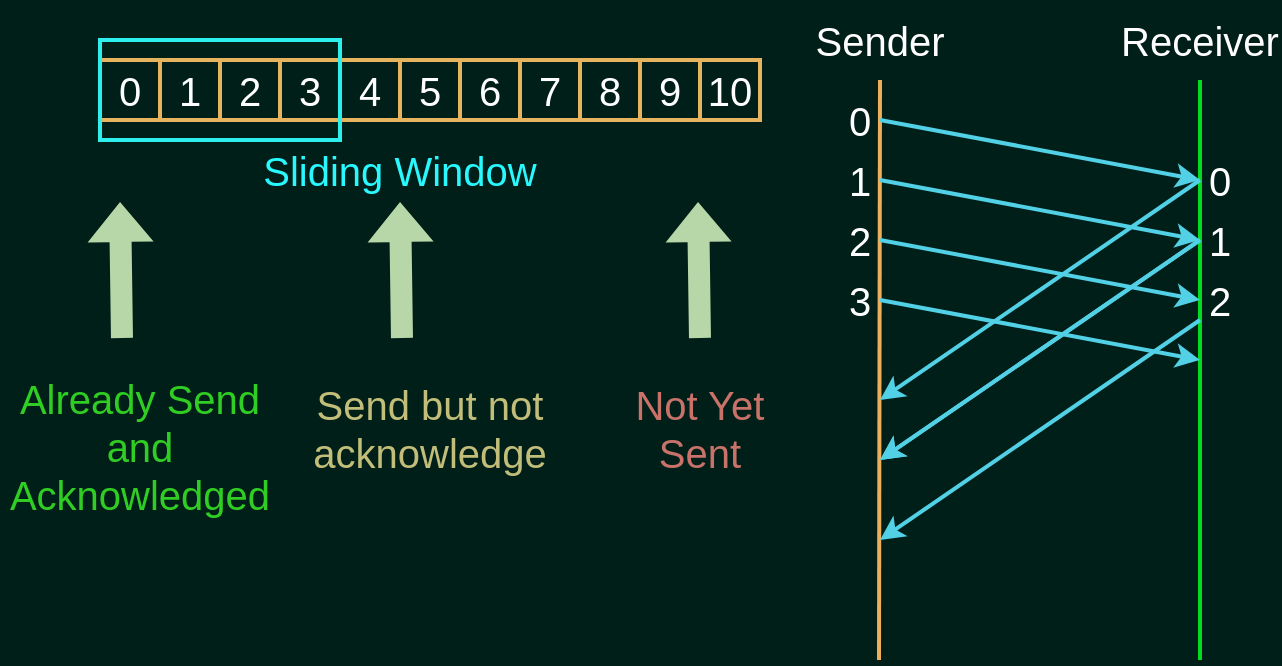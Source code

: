 <mxfile version="20.2.3" type="github" pages="6">
  <diagram name="滑动窗口前" id="R3CAO67KIEpVhg1W_9IR">
    <mxGraphModel dx="860" dy="694" grid="0" gridSize="10" guides="1" tooltips="1" connect="1" arrows="1" fold="1" page="1" pageScale="1" pageWidth="827" pageHeight="1169" background="#001f18" math="0" shadow="0">
      <root>
        <mxCell id="iqwt4Rb6bYyusbBJHrde-0" />
        <mxCell id="iqwt4Rb6bYyusbBJHrde-1" parent="iqwt4Rb6bYyusbBJHrde-0" />
        <mxCell id="iqwt4Rb6bYyusbBJHrde-2" value="&lt;font style=&quot;font-size: 20px;&quot;&gt;0&lt;/font&gt;" style="whiteSpace=wrap;html=1;aspect=fixed;fillColor=none;strokeColor=#e6b45e;strokeWidth=2;fontColor=#FFFFFF;" vertex="1" parent="iqwt4Rb6bYyusbBJHrde-1">
          <mxGeometry x="210" y="220" width="30" height="30" as="geometry" />
        </mxCell>
        <mxCell id="iqwt4Rb6bYyusbBJHrde-3" value="&lt;span style=&quot;font-size: 20px;&quot;&gt;1&lt;/span&gt;" style="whiteSpace=wrap;html=1;aspect=fixed;fillColor=none;strokeColor=#e6b45e;strokeWidth=2;fontColor=#FFFFFF;" vertex="1" parent="iqwt4Rb6bYyusbBJHrde-1">
          <mxGeometry x="240" y="220" width="30" height="30" as="geometry" />
        </mxCell>
        <mxCell id="iqwt4Rb6bYyusbBJHrde-4" value="&lt;font style=&quot;font-size: 20px;&quot;&gt;2&lt;/font&gt;" style="whiteSpace=wrap;html=1;aspect=fixed;fillColor=none;strokeColor=#e6b45e;strokeWidth=2;fontColor=#FFFFFF;" vertex="1" parent="iqwt4Rb6bYyusbBJHrde-1">
          <mxGeometry x="270" y="220" width="30" height="30" as="geometry" />
        </mxCell>
        <mxCell id="iqwt4Rb6bYyusbBJHrde-5" value="&lt;font style=&quot;font-size: 20px;&quot;&gt;3&lt;/font&gt;" style="whiteSpace=wrap;html=1;aspect=fixed;fillColor=none;strokeColor=#e6b45e;strokeWidth=2;fontColor=#FFFFFF;" vertex="1" parent="iqwt4Rb6bYyusbBJHrde-1">
          <mxGeometry x="300" y="220" width="30" height="30" as="geometry" />
        </mxCell>
        <mxCell id="iqwt4Rb6bYyusbBJHrde-6" value="&lt;font style=&quot;font-size: 20px;&quot;&gt;4&lt;/font&gt;" style="whiteSpace=wrap;html=1;aspect=fixed;fillColor=none;strokeColor=#e6b45e;strokeWidth=2;fontColor=#FFFFFF;" vertex="1" parent="iqwt4Rb6bYyusbBJHrde-1">
          <mxGeometry x="330" y="220" width="30" height="30" as="geometry" />
        </mxCell>
        <mxCell id="iqwt4Rb6bYyusbBJHrde-7" value="&lt;font style=&quot;font-size: 20px;&quot;&gt;5&lt;/font&gt;" style="whiteSpace=wrap;html=1;aspect=fixed;fillColor=none;strokeColor=#e6b45e;strokeWidth=2;fontColor=#FFFFFF;" vertex="1" parent="iqwt4Rb6bYyusbBJHrde-1">
          <mxGeometry x="360" y="220" width="30" height="30" as="geometry" />
        </mxCell>
        <mxCell id="iqwt4Rb6bYyusbBJHrde-8" value="&lt;font style=&quot;font-size: 20px;&quot;&gt;6&lt;/font&gt;" style="whiteSpace=wrap;html=1;aspect=fixed;fillColor=none;strokeColor=#e6b45e;strokeWidth=2;fontColor=#FFFFFF;" vertex="1" parent="iqwt4Rb6bYyusbBJHrde-1">
          <mxGeometry x="390" y="220" width="30" height="30" as="geometry" />
        </mxCell>
        <mxCell id="iqwt4Rb6bYyusbBJHrde-9" value="&lt;font style=&quot;font-size: 20px;&quot;&gt;7&lt;/font&gt;" style="whiteSpace=wrap;html=1;aspect=fixed;fillColor=none;strokeColor=#e6b45e;strokeWidth=2;fontColor=#FFFFFF;" vertex="1" parent="iqwt4Rb6bYyusbBJHrde-1">
          <mxGeometry x="420" y="220" width="30" height="30" as="geometry" />
        </mxCell>
        <mxCell id="iqwt4Rb6bYyusbBJHrde-10" value="&lt;font style=&quot;font-size: 20px;&quot;&gt;8&lt;/font&gt;" style="whiteSpace=wrap;html=1;aspect=fixed;fillColor=none;strokeColor=#e6b45e;strokeWidth=2;fontColor=#FFFFFF;" vertex="1" parent="iqwt4Rb6bYyusbBJHrde-1">
          <mxGeometry x="450" y="220" width="30" height="30" as="geometry" />
        </mxCell>
        <mxCell id="iqwt4Rb6bYyusbBJHrde-11" value="&lt;font style=&quot;font-size: 20px;&quot;&gt;9&lt;/font&gt;" style="whiteSpace=wrap;html=1;aspect=fixed;fillColor=none;strokeColor=#e6b45e;strokeWidth=2;fontColor=#FFFFFF;" vertex="1" parent="iqwt4Rb6bYyusbBJHrde-1">
          <mxGeometry x="480" y="220" width="30" height="30" as="geometry" />
        </mxCell>
        <mxCell id="iqwt4Rb6bYyusbBJHrde-12" value="&lt;font style=&quot;font-size: 20px;&quot;&gt;10&lt;/font&gt;" style="whiteSpace=wrap;html=1;aspect=fixed;fillColor=none;strokeColor=#e6b45e;strokeWidth=2;fontColor=#FFFFFF;" vertex="1" parent="iqwt4Rb6bYyusbBJHrde-1">
          <mxGeometry x="510" y="220" width="30" height="30" as="geometry" />
        </mxCell>
        <mxCell id="iqwt4Rb6bYyusbBJHrde-13" value="" style="endArrow=none;html=1;rounded=0;fontSize=20;strokeWidth=2;fillColor=#ffcc99;strokeColor=#efae5a;entryX=0.5;entryY=1;entryDx=0;entryDy=0;" edge="1" parent="iqwt4Rb6bYyusbBJHrde-1" target="iqwt4Rb6bYyusbBJHrde-14">
          <mxGeometry width="50" height="50" relative="1" as="geometry">
            <mxPoint x="599.5" y="520" as="sourcePoint" />
            <mxPoint x="599.5" y="190" as="targetPoint" />
          </mxGeometry>
        </mxCell>
        <mxCell id="iqwt4Rb6bYyusbBJHrde-14" value="Sender" style="rounded=1;whiteSpace=wrap;html=1;fontSize=20;strokeColor=none;fillColor=none;strokeWidth=2;fontColor=#FFFFFF;" vertex="1" parent="iqwt4Rb6bYyusbBJHrde-1">
          <mxGeometry x="560" y="190" width="80" height="40" as="geometry" />
        </mxCell>
        <mxCell id="iqwt4Rb6bYyusbBJHrde-15" value="Receiver" style="rounded=1;whiteSpace=wrap;html=1;fontSize=20;strokeColor=none;fillColor=none;strokeWidth=2;fontColor=#FFFFFF;" vertex="1" parent="iqwt4Rb6bYyusbBJHrde-1">
          <mxGeometry x="720" y="190" width="80" height="40" as="geometry" />
        </mxCell>
        <mxCell id="iqwt4Rb6bYyusbBJHrde-16" value="" style="endArrow=none;html=1;rounded=0;fontSize=20;strokeWidth=2;strokeColor=#02db21;" edge="1" parent="iqwt4Rb6bYyusbBJHrde-1">
          <mxGeometry width="50" height="50" relative="1" as="geometry">
            <mxPoint x="760" y="520" as="sourcePoint" />
            <mxPoint x="760" y="230" as="targetPoint" />
          </mxGeometry>
        </mxCell>
        <mxCell id="iqwt4Rb6bYyusbBJHrde-17" value="" style="endArrow=classic;html=1;rounded=0;fontSize=20;strokeWidth=2;fillColor=#b1ddf0;strokeColor=#52d1e6;fontColor=#FFFFFF;" edge="1" parent="iqwt4Rb6bYyusbBJHrde-1">
          <mxGeometry width="50" height="50" relative="1" as="geometry">
            <mxPoint x="600" y="250" as="sourcePoint" />
            <mxPoint x="760" y="280" as="targetPoint" />
          </mxGeometry>
        </mxCell>
        <mxCell id="iqwt4Rb6bYyusbBJHrde-18" value="&lt;font style=&quot;font-size: 20px;&quot;&gt;0&lt;/font&gt;" style="whiteSpace=wrap;html=1;aspect=fixed;fillColor=none;strokeColor=none;strokeWidth=2;fontColor=#FFFFFF;" vertex="1" parent="iqwt4Rb6bYyusbBJHrde-1">
          <mxGeometry x="580" y="240" width="20" height="20" as="geometry" />
        </mxCell>
        <mxCell id="iqwt4Rb6bYyusbBJHrde-19" value="" style="endArrow=classic;html=1;rounded=0;fontSize=20;strokeWidth=2;fillColor=#b1ddf0;strokeColor=#52d1e6;fontColor=#FFFFFF;" edge="1" parent="iqwt4Rb6bYyusbBJHrde-1">
          <mxGeometry width="50" height="50" relative="1" as="geometry">
            <mxPoint x="600" y="280" as="sourcePoint" />
            <mxPoint x="760" y="310" as="targetPoint" />
          </mxGeometry>
        </mxCell>
        <mxCell id="iqwt4Rb6bYyusbBJHrde-20" value="" style="endArrow=classic;html=1;rounded=0;fontSize=20;strokeWidth=2;fillColor=#b1ddf0;strokeColor=#52d1e6;fontColor=#FFFFFF;" edge="1" parent="iqwt4Rb6bYyusbBJHrde-1">
          <mxGeometry width="50" height="50" relative="1" as="geometry">
            <mxPoint x="600" y="310" as="sourcePoint" />
            <mxPoint x="760" y="340" as="targetPoint" />
          </mxGeometry>
        </mxCell>
        <mxCell id="iqwt4Rb6bYyusbBJHrde-21" value="" style="endArrow=classic;html=1;rounded=0;fontSize=20;strokeWidth=2;fillColor=#b1ddf0;strokeColor=#52d1e6;fontColor=#FFFFFF;" edge="1" parent="iqwt4Rb6bYyusbBJHrde-1">
          <mxGeometry width="50" height="50" relative="1" as="geometry">
            <mxPoint x="600" y="340" as="sourcePoint" />
            <mxPoint x="760" y="370" as="targetPoint" />
          </mxGeometry>
        </mxCell>
        <mxCell id="iqwt4Rb6bYyusbBJHrde-22" value="" style="endArrow=classic;html=1;rounded=0;fontSize=20;strokeWidth=2;fillColor=#b1ddf0;strokeColor=#52d1e6;fontColor=#FFFFFF;" edge="1" parent="iqwt4Rb6bYyusbBJHrde-1">
          <mxGeometry width="50" height="50" relative="1" as="geometry">
            <mxPoint x="760" y="280" as="sourcePoint" />
            <mxPoint x="600" y="390" as="targetPoint" />
          </mxGeometry>
        </mxCell>
        <mxCell id="iqwt4Rb6bYyusbBJHrde-23" value="" style="endArrow=classic;html=1;rounded=0;fontSize=20;strokeWidth=2;fillColor=#b1ddf0;strokeColor=#52d1e6;fontColor=#FFFFFF;" edge="1" parent="iqwt4Rb6bYyusbBJHrde-1">
          <mxGeometry width="50" height="50" relative="1" as="geometry">
            <mxPoint x="760" y="310" as="sourcePoint" />
            <mxPoint x="600" y="420" as="targetPoint" />
          </mxGeometry>
        </mxCell>
        <mxCell id="iqwt4Rb6bYyusbBJHrde-24" value="" style="endArrow=classic;html=1;rounded=0;fontSize=20;strokeWidth=2;fillColor=#b1ddf0;strokeColor=#52d1e6;fontColor=#FFFFFF;" edge="1" parent="iqwt4Rb6bYyusbBJHrde-1">
          <mxGeometry width="50" height="50" relative="1" as="geometry">
            <mxPoint x="760" y="310" as="sourcePoint" />
            <mxPoint x="600" y="420" as="targetPoint" />
          </mxGeometry>
        </mxCell>
        <mxCell id="iqwt4Rb6bYyusbBJHrde-25" value="&lt;font style=&quot;font-size: 20px;&quot;&gt;1&lt;/font&gt;" style="whiteSpace=wrap;html=1;aspect=fixed;fillColor=none;strokeColor=none;strokeWidth=2;fontColor=#FFFFFF;" vertex="1" parent="iqwt4Rb6bYyusbBJHrde-1">
          <mxGeometry x="580" y="270" width="20" height="20" as="geometry" />
        </mxCell>
        <mxCell id="iqwt4Rb6bYyusbBJHrde-26" value="&lt;font style=&quot;font-size: 20px;&quot;&gt;2&lt;/font&gt;" style="whiteSpace=wrap;html=1;aspect=fixed;fillColor=none;strokeColor=none;strokeWidth=2;fontColor=#FFFFFF;" vertex="1" parent="iqwt4Rb6bYyusbBJHrde-1">
          <mxGeometry x="580" y="300" width="20" height="20" as="geometry" />
        </mxCell>
        <mxCell id="iqwt4Rb6bYyusbBJHrde-27" value="&lt;font style=&quot;font-size: 20px;&quot;&gt;3&lt;/font&gt;" style="whiteSpace=wrap;html=1;aspect=fixed;fillColor=none;strokeColor=none;strokeWidth=2;fontColor=#FFFFFF;" vertex="1" parent="iqwt4Rb6bYyusbBJHrde-1">
          <mxGeometry x="580" y="330" width="20" height="20" as="geometry" />
        </mxCell>
        <mxCell id="iqwt4Rb6bYyusbBJHrde-28" value="&lt;font style=&quot;font-size: 20px;&quot;&gt;0&lt;/font&gt;" style="whiteSpace=wrap;html=1;aspect=fixed;fillColor=none;strokeColor=none;strokeWidth=2;fontColor=#FFFFFF;" vertex="1" parent="iqwt4Rb6bYyusbBJHrde-1">
          <mxGeometry x="760" y="270" width="20" height="20" as="geometry" />
        </mxCell>
        <mxCell id="iqwt4Rb6bYyusbBJHrde-29" value="&lt;font style=&quot;font-size: 20px;&quot;&gt;1&lt;/font&gt;" style="whiteSpace=wrap;html=1;aspect=fixed;fillColor=none;strokeColor=none;strokeWidth=2;fontColor=#FFFFFF;" vertex="1" parent="iqwt4Rb6bYyusbBJHrde-1">
          <mxGeometry x="760" y="300" width="20" height="20" as="geometry" />
        </mxCell>
        <mxCell id="iqwt4Rb6bYyusbBJHrde-30" value="&lt;font style=&quot;font-size: 20px;&quot;&gt;2&lt;/font&gt;" style="whiteSpace=wrap;html=1;aspect=fixed;fillColor=none;strokeColor=none;strokeWidth=2;fontColor=#FFFFFF;" vertex="1" parent="iqwt4Rb6bYyusbBJHrde-1">
          <mxGeometry x="760" y="330" width="20" height="20" as="geometry" />
        </mxCell>
        <mxCell id="iqwt4Rb6bYyusbBJHrde-37" value="" style="endArrow=classic;html=1;rounded=0;fontSize=20;strokeWidth=2;fillColor=#b1ddf0;strokeColor=#52d1e6;fontColor=#FFFFFF;" edge="1" parent="iqwt4Rb6bYyusbBJHrde-1">
          <mxGeometry width="50" height="50" relative="1" as="geometry">
            <mxPoint x="760" y="350" as="sourcePoint" />
            <mxPoint x="600" y="460" as="targetPoint" />
          </mxGeometry>
        </mxCell>
        <mxCell id="iqwt4Rb6bYyusbBJHrde-38" value="" style="shape=flexArrow;endArrow=classic;html=1;rounded=0;fontSize=20;strokeColor=none;strokeWidth=2;fillColor=#b7d7a9;" edge="1" parent="iqwt4Rb6bYyusbBJHrde-1">
          <mxGeometry width="50" height="50" relative="1" as="geometry">
            <mxPoint x="510" y="360" as="sourcePoint" />
            <mxPoint x="509" y="290" as="targetPoint" />
          </mxGeometry>
        </mxCell>
        <mxCell id="iqwt4Rb6bYyusbBJHrde-39" value="" style="shape=flexArrow;endArrow=classic;html=1;rounded=0;fontSize=20;strokeColor=none;strokeWidth=2;fillColor=#b7d7a9;" edge="1" parent="iqwt4Rb6bYyusbBJHrde-1">
          <mxGeometry width="50" height="50" relative="1" as="geometry">
            <mxPoint x="361" y="360" as="sourcePoint" />
            <mxPoint x="360" y="290" as="targetPoint" />
          </mxGeometry>
        </mxCell>
        <mxCell id="iqwt4Rb6bYyusbBJHrde-40" value="" style="shape=flexArrow;endArrow=classic;html=1;rounded=0;fontSize=20;strokeColor=none;strokeWidth=2;fillColor=#b7d7a9;" edge="1" parent="iqwt4Rb6bYyusbBJHrde-1">
          <mxGeometry width="50" height="50" relative="1" as="geometry">
            <mxPoint x="221" y="360" as="sourcePoint" />
            <mxPoint x="220" y="290" as="targetPoint" />
          </mxGeometry>
        </mxCell>
        <mxCell id="iqwt4Rb6bYyusbBJHrde-41" value="" style="rounded=0;whiteSpace=wrap;html=1;fontSize=20;strokeColor=#2defed;strokeWidth=2;fillColor=none;" vertex="1" parent="iqwt4Rb6bYyusbBJHrde-1">
          <mxGeometry x="210" y="210" width="120" height="50" as="geometry" />
        </mxCell>
        <mxCell id="iqwt4Rb6bYyusbBJHrde-42" value="Sliding Window" style="rounded=0;whiteSpace=wrap;html=1;fontSize=20;strokeColor=none;strokeWidth=2;fillColor=none;fontColor=#29f8ff;" vertex="1" parent="iqwt4Rb6bYyusbBJHrde-1">
          <mxGeometry x="290" y="260" width="140" height="30" as="geometry" />
        </mxCell>
        <mxCell id="iqwt4Rb6bYyusbBJHrde-43" value="Already Send&lt;br&gt;and&lt;br&gt;Acknowledged" style="rounded=0;whiteSpace=wrap;html=1;fontSize=20;strokeColor=none;strokeWidth=2;fillColor=none;fontColor=#30ce24;" vertex="1" parent="iqwt4Rb6bYyusbBJHrde-1">
          <mxGeometry x="160" y="383" width="140" height="60" as="geometry" />
        </mxCell>
        <mxCell id="iqwt4Rb6bYyusbBJHrde-44" value="Send but not acknowledge" style="rounded=0;whiteSpace=wrap;html=1;fontSize=20;strokeColor=none;strokeWidth=2;fillColor=none;fontColor=#C2BE7A;" vertex="1" parent="iqwt4Rb6bYyusbBJHrde-1">
          <mxGeometry x="305" y="374" width="140" height="60" as="geometry" />
        </mxCell>
        <mxCell id="iqwt4Rb6bYyusbBJHrde-45" value="Not Yet&lt;br&gt;Sent" style="rounded=0;whiteSpace=wrap;html=1;fontSize=20;strokeColor=none;strokeWidth=2;fillColor=none;fontColor=#C9726A;" vertex="1" parent="iqwt4Rb6bYyusbBJHrde-1">
          <mxGeometry x="440" y="374" width="140" height="60" as="geometry" />
        </mxCell>
      </root>
    </mxGraphModel>
  </diagram>
  <diagram id="6SGZ16sy-9ofrh-wiF80" name="滑动窗口">
    <mxGraphModel dx="846" dy="694" grid="0" gridSize="10" guides="1" tooltips="1" connect="1" arrows="1" fold="1" page="1" pageScale="1" pageWidth="827" pageHeight="1169" background="#001f18" math="0" shadow="0">
      <root>
        <mxCell id="0" />
        <mxCell id="1" parent="0" />
        <mxCell id="gOc0IUJmjJ7Nf5tOcqPv-1" value="&lt;font style=&quot;font-size: 20px;&quot;&gt;0&lt;/font&gt;" style="whiteSpace=wrap;html=1;aspect=fixed;fillColor=none;strokeColor=#e6b45e;strokeWidth=2;fontColor=#FFFFFF;" vertex="1" parent="1">
          <mxGeometry x="210" y="220" width="30" height="30" as="geometry" />
        </mxCell>
        <mxCell id="gOc0IUJmjJ7Nf5tOcqPv-2" value="&lt;span style=&quot;font-size: 20px;&quot;&gt;1&lt;/span&gt;" style="whiteSpace=wrap;html=1;aspect=fixed;fillColor=none;strokeColor=#e6b45e;strokeWidth=2;fontColor=#FFFFFF;" vertex="1" parent="1">
          <mxGeometry x="240" y="220" width="30" height="30" as="geometry" />
        </mxCell>
        <mxCell id="gOc0IUJmjJ7Nf5tOcqPv-3" value="&lt;font style=&quot;font-size: 20px;&quot;&gt;2&lt;/font&gt;" style="whiteSpace=wrap;html=1;aspect=fixed;fillColor=none;strokeColor=#e6b45e;strokeWidth=2;fontColor=#FFFFFF;" vertex="1" parent="1">
          <mxGeometry x="270" y="220" width="30" height="30" as="geometry" />
        </mxCell>
        <mxCell id="gOc0IUJmjJ7Nf5tOcqPv-4" value="&lt;font style=&quot;font-size: 20px;&quot;&gt;3&lt;/font&gt;" style="whiteSpace=wrap;html=1;aspect=fixed;fillColor=none;strokeColor=#e6b45e;strokeWidth=2;fontColor=#FFFFFF;" vertex="1" parent="1">
          <mxGeometry x="300" y="220" width="30" height="30" as="geometry" />
        </mxCell>
        <mxCell id="gOc0IUJmjJ7Nf5tOcqPv-5" value="&lt;font style=&quot;font-size: 20px;&quot;&gt;4&lt;/font&gt;" style="whiteSpace=wrap;html=1;aspect=fixed;fillColor=none;strokeColor=#e6b45e;strokeWidth=2;fontColor=#FFFFFF;" vertex="1" parent="1">
          <mxGeometry x="330" y="220" width="30" height="30" as="geometry" />
        </mxCell>
        <mxCell id="gOc0IUJmjJ7Nf5tOcqPv-6" value="&lt;font style=&quot;font-size: 20px;&quot;&gt;5&lt;/font&gt;" style="whiteSpace=wrap;html=1;aspect=fixed;fillColor=none;strokeColor=#e6b45e;strokeWidth=2;fontColor=#FFFFFF;" vertex="1" parent="1">
          <mxGeometry x="360" y="220" width="30" height="30" as="geometry" />
        </mxCell>
        <mxCell id="gOc0IUJmjJ7Nf5tOcqPv-7" value="&lt;font style=&quot;font-size: 20px;&quot;&gt;6&lt;/font&gt;" style="whiteSpace=wrap;html=1;aspect=fixed;fillColor=none;strokeColor=#e6b45e;strokeWidth=2;fontColor=#FFFFFF;" vertex="1" parent="1">
          <mxGeometry x="390" y="220" width="30" height="30" as="geometry" />
        </mxCell>
        <mxCell id="gOc0IUJmjJ7Nf5tOcqPv-8" value="&lt;font style=&quot;font-size: 20px;&quot;&gt;7&lt;/font&gt;" style="whiteSpace=wrap;html=1;aspect=fixed;fillColor=none;strokeColor=#e6b45e;strokeWidth=2;fontColor=#FFFFFF;" vertex="1" parent="1">
          <mxGeometry x="420" y="220" width="30" height="30" as="geometry" />
        </mxCell>
        <mxCell id="gOc0IUJmjJ7Nf5tOcqPv-9" value="&lt;font style=&quot;font-size: 20px;&quot;&gt;8&lt;/font&gt;" style="whiteSpace=wrap;html=1;aspect=fixed;fillColor=none;strokeColor=#e6b45e;strokeWidth=2;fontColor=#FFFFFF;" vertex="1" parent="1">
          <mxGeometry x="450" y="220" width="30" height="30" as="geometry" />
        </mxCell>
        <mxCell id="gOc0IUJmjJ7Nf5tOcqPv-10" value="&lt;font style=&quot;font-size: 20px;&quot;&gt;9&lt;/font&gt;" style="whiteSpace=wrap;html=1;aspect=fixed;fillColor=none;strokeColor=#e6b45e;strokeWidth=2;fontColor=#FFFFFF;" vertex="1" parent="1">
          <mxGeometry x="480" y="220" width="30" height="30" as="geometry" />
        </mxCell>
        <mxCell id="gOc0IUJmjJ7Nf5tOcqPv-11" value="&lt;font style=&quot;font-size: 20px;&quot;&gt;10&lt;/font&gt;" style="whiteSpace=wrap;html=1;aspect=fixed;fillColor=none;strokeColor=#e6b45e;strokeWidth=2;fontColor=#FFFFFF;" vertex="1" parent="1">
          <mxGeometry x="510" y="220" width="30" height="30" as="geometry" />
        </mxCell>
        <mxCell id="gOc0IUJmjJ7Nf5tOcqPv-12" value="" style="endArrow=none;html=1;rounded=0;fontSize=20;strokeWidth=2;fillColor=#ffcc99;strokeColor=#efae5a;entryX=0.5;entryY=1;entryDx=0;entryDy=0;" edge="1" parent="1" target="gOc0IUJmjJ7Nf5tOcqPv-13">
          <mxGeometry width="50" height="50" relative="1" as="geometry">
            <mxPoint x="599.5" y="520" as="sourcePoint" />
            <mxPoint x="599.5" y="190" as="targetPoint" />
          </mxGeometry>
        </mxCell>
        <mxCell id="gOc0IUJmjJ7Nf5tOcqPv-13" value="Sender" style="rounded=1;whiteSpace=wrap;html=1;fontSize=20;strokeColor=none;fillColor=none;strokeWidth=2;fontColor=#FFFFFF;" vertex="1" parent="1">
          <mxGeometry x="560" y="190" width="80" height="40" as="geometry" />
        </mxCell>
        <mxCell id="gOc0IUJmjJ7Nf5tOcqPv-14" value="Receiver" style="rounded=1;whiteSpace=wrap;html=1;fontSize=20;strokeColor=none;fillColor=none;strokeWidth=2;fontColor=#FFFFFF;" vertex="1" parent="1">
          <mxGeometry x="720" y="190" width="80" height="40" as="geometry" />
        </mxCell>
        <mxCell id="gOc0IUJmjJ7Nf5tOcqPv-15" value="" style="endArrow=none;html=1;rounded=0;fontSize=20;strokeWidth=2;strokeColor=#02db21;" edge="1" parent="1">
          <mxGeometry width="50" height="50" relative="1" as="geometry">
            <mxPoint x="760" y="520" as="sourcePoint" />
            <mxPoint x="760" y="230" as="targetPoint" />
          </mxGeometry>
        </mxCell>
        <mxCell id="gOc0IUJmjJ7Nf5tOcqPv-16" value="" style="endArrow=classic;html=1;rounded=0;fontSize=20;strokeWidth=2;fillColor=#b1ddf0;strokeColor=#52d1e6;fontColor=#FFFFFF;" edge="1" parent="1">
          <mxGeometry width="50" height="50" relative="1" as="geometry">
            <mxPoint x="600" y="250" as="sourcePoint" />
            <mxPoint x="760" y="280" as="targetPoint" />
          </mxGeometry>
        </mxCell>
        <mxCell id="gOc0IUJmjJ7Nf5tOcqPv-20" value="&lt;font style=&quot;font-size: 20px;&quot;&gt;0&lt;/font&gt;" style="whiteSpace=wrap;html=1;aspect=fixed;fillColor=none;strokeColor=none;strokeWidth=2;fontColor=#FFFFFF;" vertex="1" parent="1">
          <mxGeometry x="580" y="240" width="20" height="20" as="geometry" />
        </mxCell>
        <mxCell id="gOc0IUJmjJ7Nf5tOcqPv-21" value="" style="endArrow=classic;html=1;rounded=0;fontSize=20;strokeWidth=2;fillColor=#b1ddf0;strokeColor=#52d1e6;fontColor=#FFFFFF;" edge="1" parent="1">
          <mxGeometry width="50" height="50" relative="1" as="geometry">
            <mxPoint x="600" y="280" as="sourcePoint" />
            <mxPoint x="760" y="310" as="targetPoint" />
          </mxGeometry>
        </mxCell>
        <mxCell id="gOc0IUJmjJ7Nf5tOcqPv-22" value="" style="endArrow=classic;html=1;rounded=0;fontSize=20;strokeWidth=2;fillColor=#b1ddf0;strokeColor=#52d1e6;fontColor=#FFFFFF;" edge="1" parent="1">
          <mxGeometry width="50" height="50" relative="1" as="geometry">
            <mxPoint x="600" y="310" as="sourcePoint" />
            <mxPoint x="760" y="340" as="targetPoint" />
          </mxGeometry>
        </mxCell>
        <mxCell id="gOc0IUJmjJ7Nf5tOcqPv-23" value="" style="endArrow=classic;html=1;rounded=0;fontSize=20;strokeWidth=2;fillColor=#b1ddf0;strokeColor=#52d1e6;fontColor=#FFFFFF;" edge="1" parent="1">
          <mxGeometry width="50" height="50" relative="1" as="geometry">
            <mxPoint x="600" y="340" as="sourcePoint" />
            <mxPoint x="760" y="370" as="targetPoint" />
          </mxGeometry>
        </mxCell>
        <mxCell id="gOc0IUJmjJ7Nf5tOcqPv-25" value="" style="endArrow=classic;html=1;rounded=0;fontSize=20;strokeWidth=2;fillColor=#b1ddf0;strokeColor=#52d1e6;fontColor=#FFFFFF;" edge="1" parent="1">
          <mxGeometry width="50" height="50" relative="1" as="geometry">
            <mxPoint x="760" y="280" as="sourcePoint" />
            <mxPoint x="600" y="390" as="targetPoint" />
          </mxGeometry>
        </mxCell>
        <mxCell id="gOc0IUJmjJ7Nf5tOcqPv-26" value="" style="endArrow=classic;html=1;rounded=0;fontSize=20;strokeWidth=2;fillColor=#b1ddf0;strokeColor=#52d1e6;fontColor=#FFFFFF;" edge="1" parent="1">
          <mxGeometry width="50" height="50" relative="1" as="geometry">
            <mxPoint x="760" y="310" as="sourcePoint" />
            <mxPoint x="600" y="420" as="targetPoint" />
          </mxGeometry>
        </mxCell>
        <mxCell id="gOc0IUJmjJ7Nf5tOcqPv-27" value="" style="endArrow=classic;html=1;rounded=0;fontSize=20;strokeWidth=2;fillColor=#b1ddf0;strokeColor=#52d1e6;fontColor=#FFFFFF;" edge="1" parent="1">
          <mxGeometry width="50" height="50" relative="1" as="geometry">
            <mxPoint x="760" y="310" as="sourcePoint" />
            <mxPoint x="600" y="420" as="targetPoint" />
          </mxGeometry>
        </mxCell>
        <mxCell id="gOc0IUJmjJ7Nf5tOcqPv-29" value="&lt;font style=&quot;font-size: 20px;&quot;&gt;1&lt;/font&gt;" style="whiteSpace=wrap;html=1;aspect=fixed;fillColor=none;strokeColor=none;strokeWidth=2;fontColor=#FFFFFF;" vertex="1" parent="1">
          <mxGeometry x="580" y="270" width="20" height="20" as="geometry" />
        </mxCell>
        <mxCell id="gOc0IUJmjJ7Nf5tOcqPv-30" value="&lt;font style=&quot;font-size: 20px;&quot;&gt;2&lt;/font&gt;" style="whiteSpace=wrap;html=1;aspect=fixed;fillColor=none;strokeColor=none;strokeWidth=2;fontColor=#FFFFFF;" vertex="1" parent="1">
          <mxGeometry x="580" y="300" width="20" height="20" as="geometry" />
        </mxCell>
        <mxCell id="gOc0IUJmjJ7Nf5tOcqPv-31" value="&lt;font style=&quot;font-size: 20px;&quot;&gt;3&lt;/font&gt;" style="whiteSpace=wrap;html=1;aspect=fixed;fillColor=none;strokeColor=none;strokeWidth=2;fontColor=#FFFFFF;" vertex="1" parent="1">
          <mxGeometry x="580" y="330" width="20" height="20" as="geometry" />
        </mxCell>
        <mxCell id="gOc0IUJmjJ7Nf5tOcqPv-34" value="&lt;font style=&quot;font-size: 20px;&quot;&gt;0&lt;/font&gt;" style="whiteSpace=wrap;html=1;aspect=fixed;fillColor=none;strokeColor=none;strokeWidth=2;fontColor=#FFFFFF;" vertex="1" parent="1">
          <mxGeometry x="760" y="270" width="20" height="20" as="geometry" />
        </mxCell>
        <mxCell id="gOc0IUJmjJ7Nf5tOcqPv-35" value="&lt;font style=&quot;font-size: 20px;&quot;&gt;1&lt;/font&gt;" style="whiteSpace=wrap;html=1;aspect=fixed;fillColor=none;strokeColor=none;strokeWidth=2;fontColor=#FFFFFF;" vertex="1" parent="1">
          <mxGeometry x="760" y="300" width="20" height="20" as="geometry" />
        </mxCell>
        <mxCell id="gOc0IUJmjJ7Nf5tOcqPv-36" value="&lt;font style=&quot;font-size: 20px;&quot;&gt;2&lt;/font&gt;" style="whiteSpace=wrap;html=1;aspect=fixed;fillColor=none;strokeColor=none;strokeWidth=2;fontColor=#FFFFFF;" vertex="1" parent="1">
          <mxGeometry x="760" y="330" width="20" height="20" as="geometry" />
        </mxCell>
        <mxCell id="gOc0IUJmjJ7Nf5tOcqPv-37" value="" style="endArrow=classic;html=1;rounded=0;fontSize=20;strokeWidth=2;fillColor=#b1ddf0;strokeColor=#52d1e6;fontColor=#FFFFFF;" edge="1" parent="1">
          <mxGeometry width="50" height="50" relative="1" as="geometry">
            <mxPoint x="600" y="390" as="sourcePoint" />
            <mxPoint x="760" y="420" as="targetPoint" />
          </mxGeometry>
        </mxCell>
        <mxCell id="gOc0IUJmjJ7Nf5tOcqPv-38" value="" style="endArrow=classic;html=1;rounded=0;fontSize=20;strokeWidth=2;fillColor=#b1ddf0;strokeColor=#52d1e6;fontColor=#FFFFFF;" edge="1" parent="1">
          <mxGeometry width="50" height="50" relative="1" as="geometry">
            <mxPoint x="600" y="420" as="sourcePoint" />
            <mxPoint x="760" y="450" as="targetPoint" />
          </mxGeometry>
        </mxCell>
        <mxCell id="gOc0IUJmjJ7Nf5tOcqPv-39" value="" style="endArrow=classic;html=1;rounded=0;fontSize=20;strokeWidth=2;fillColor=#b1ddf0;strokeColor=#52d1e6;fontColor=#FFFFFF;" edge="1" parent="1">
          <mxGeometry width="50" height="50" relative="1" as="geometry">
            <mxPoint x="600" y="460" as="sourcePoint" />
            <mxPoint x="760" y="490" as="targetPoint" />
          </mxGeometry>
        </mxCell>
        <mxCell id="gOc0IUJmjJ7Nf5tOcqPv-41" value="&lt;font style=&quot;font-size: 20px;&quot;&gt;5&lt;/font&gt;" style="whiteSpace=wrap;html=1;aspect=fixed;fillColor=none;strokeColor=none;strokeWidth=2;fontColor=#FFFFFF;" vertex="1" parent="1">
          <mxGeometry x="580" y="410" width="20" height="20" as="geometry" />
        </mxCell>
        <mxCell id="gOc0IUJmjJ7Nf5tOcqPv-42" value="&lt;font style=&quot;font-size: 20px;&quot;&gt;6&lt;/font&gt;" style="whiteSpace=wrap;html=1;aspect=fixed;fillColor=none;strokeColor=none;strokeWidth=2;fontColor=#FFFFFF;" vertex="1" parent="1">
          <mxGeometry x="580" y="440" width="20" height="20" as="geometry" />
        </mxCell>
        <mxCell id="gOc0IUJmjJ7Nf5tOcqPv-43" value="&lt;font style=&quot;font-size: 20px;&quot;&gt;4&lt;/font&gt;" style="whiteSpace=wrap;html=1;aspect=fixed;fillColor=none;strokeColor=none;strokeWidth=2;fontColor=#FFFFFF;" vertex="1" parent="1">
          <mxGeometry x="580" y="380" width="20" height="20" as="geometry" />
        </mxCell>
        <mxCell id="gOc0IUJmjJ7Nf5tOcqPv-44" value="" style="endArrow=classic;html=1;rounded=0;fontSize=20;strokeWidth=2;fillColor=#b1ddf0;strokeColor=#52d1e6;fontColor=#FFFFFF;" edge="1" parent="1">
          <mxGeometry width="50" height="50" relative="1" as="geometry">
            <mxPoint x="760" y="350" as="sourcePoint" />
            <mxPoint x="600" y="460" as="targetPoint" />
          </mxGeometry>
        </mxCell>
        <mxCell id="gOc0IUJmjJ7Nf5tOcqPv-45" value="" style="shape=flexArrow;endArrow=classic;html=1;rounded=0;fontSize=20;strokeColor=none;strokeWidth=2;fillColor=#b7d7a9;" edge="1" parent="1">
          <mxGeometry width="50" height="50" relative="1" as="geometry">
            <mxPoint x="510" y="360" as="sourcePoint" />
            <mxPoint x="509" y="290" as="targetPoint" />
          </mxGeometry>
        </mxCell>
        <mxCell id="gOc0IUJmjJ7Nf5tOcqPv-48" value="" style="shape=flexArrow;endArrow=classic;html=1;rounded=0;fontSize=20;strokeColor=none;strokeWidth=2;fillColor=#b7d7a9;" edge="1" parent="1">
          <mxGeometry width="50" height="50" relative="1" as="geometry">
            <mxPoint x="361" y="360" as="sourcePoint" />
            <mxPoint x="360" y="290" as="targetPoint" />
          </mxGeometry>
        </mxCell>
        <mxCell id="gOc0IUJmjJ7Nf5tOcqPv-49" value="" style="shape=flexArrow;endArrow=classic;html=1;rounded=0;fontSize=20;strokeColor=none;strokeWidth=2;fillColor=#b7d7a9;" edge="1" parent="1">
          <mxGeometry width="50" height="50" relative="1" as="geometry">
            <mxPoint x="221" y="360" as="sourcePoint" />
            <mxPoint x="220" y="290" as="targetPoint" />
          </mxGeometry>
        </mxCell>
        <mxCell id="gOc0IUJmjJ7Nf5tOcqPv-50" value="" style="rounded=0;whiteSpace=wrap;html=1;fontSize=20;strokeColor=#2defed;strokeWidth=2;fillColor=none;" vertex="1" parent="1">
          <mxGeometry x="300" y="210" width="120" height="50" as="geometry" />
        </mxCell>
        <mxCell id="gOc0IUJmjJ7Nf5tOcqPv-51" value="Sliding Window" style="rounded=0;whiteSpace=wrap;html=1;fontSize=20;strokeColor=none;strokeWidth=2;fillColor=none;fontColor=#29f8ff;" vertex="1" parent="1">
          <mxGeometry x="290" y="260" width="140" height="30" as="geometry" />
        </mxCell>
        <mxCell id="gOc0IUJmjJ7Nf5tOcqPv-52" value="Already Send&lt;br&gt;and&lt;br&gt;Acknowledged" style="rounded=0;whiteSpace=wrap;html=1;fontSize=20;strokeColor=none;strokeWidth=2;fillColor=none;fontColor=#30ce24;" vertex="1" parent="1">
          <mxGeometry x="160" y="383" width="140" height="60" as="geometry" />
        </mxCell>
        <mxCell id="gOc0IUJmjJ7Nf5tOcqPv-53" value="Send but not acknowledge" style="rounded=0;whiteSpace=wrap;html=1;fontSize=20;strokeColor=none;strokeWidth=2;fillColor=none;fontColor=#C2BE7A;" vertex="1" parent="1">
          <mxGeometry x="305" y="374" width="140" height="60" as="geometry" />
        </mxCell>
        <mxCell id="gOc0IUJmjJ7Nf5tOcqPv-54" value="Not Yet&lt;br&gt;Sent" style="rounded=0;whiteSpace=wrap;html=1;fontSize=20;strokeColor=none;strokeWidth=2;fillColor=none;fontColor=#C9726A;" vertex="1" parent="1">
          <mxGeometry x="440" y="374" width="140" height="60" as="geometry" />
        </mxCell>
      </root>
    </mxGraphModel>
  </diagram>
  <diagram name="滑动窗口goback-N" id="BcNsQk3uO8LMQJ1VhpAo">
    <mxGraphModel dx="846" dy="694" grid="0" gridSize="10" guides="1" tooltips="1" connect="1" arrows="1" fold="1" page="1" pageScale="1" pageWidth="827" pageHeight="1169" background="#001f18" math="0" shadow="0">
      <root>
        <mxCell id="nwJ9JWE3YCryD5ko7MXs-0" />
        <mxCell id="nwJ9JWE3YCryD5ko7MXs-1" parent="nwJ9JWE3YCryD5ko7MXs-0" />
        <mxCell id="nwJ9JWE3YCryD5ko7MXs-2" value="&lt;font style=&quot;font-size: 20px;&quot;&gt;0&lt;/font&gt;" style="whiteSpace=wrap;html=1;aspect=fixed;fillColor=none;strokeColor=#e6b45e;strokeWidth=2;fontColor=#FFFFFF;" vertex="1" parent="nwJ9JWE3YCryD5ko7MXs-1">
          <mxGeometry x="210" y="220" width="30" height="30" as="geometry" />
        </mxCell>
        <mxCell id="nwJ9JWE3YCryD5ko7MXs-3" value="&lt;span style=&quot;font-size: 20px;&quot;&gt;1&lt;/span&gt;" style="whiteSpace=wrap;html=1;aspect=fixed;fillColor=none;strokeColor=#e6b45e;strokeWidth=2;fontColor=#FFFFFF;" vertex="1" parent="nwJ9JWE3YCryD5ko7MXs-1">
          <mxGeometry x="240" y="220" width="30" height="30" as="geometry" />
        </mxCell>
        <mxCell id="nwJ9JWE3YCryD5ko7MXs-4" value="&lt;font style=&quot;font-size: 20px;&quot;&gt;2&lt;/font&gt;" style="whiteSpace=wrap;html=1;aspect=fixed;fillColor=none;strokeColor=#e6b45e;strokeWidth=2;fontColor=#FFFFFF;" vertex="1" parent="nwJ9JWE3YCryD5ko7MXs-1">
          <mxGeometry x="270" y="220" width="30" height="30" as="geometry" />
        </mxCell>
        <mxCell id="nwJ9JWE3YCryD5ko7MXs-5" value="&lt;font style=&quot;font-size: 20px;&quot;&gt;3&lt;/font&gt;" style="whiteSpace=wrap;html=1;aspect=fixed;fillColor=none;strokeColor=#e6b45e;strokeWidth=2;fontColor=#FFFFFF;" vertex="1" parent="nwJ9JWE3YCryD5ko7MXs-1">
          <mxGeometry x="300" y="220" width="30" height="30" as="geometry" />
        </mxCell>
        <mxCell id="nwJ9JWE3YCryD5ko7MXs-6" value="&lt;font style=&quot;font-size: 20px;&quot;&gt;4&lt;/font&gt;" style="whiteSpace=wrap;html=1;aspect=fixed;fillColor=none;strokeColor=#e6b45e;strokeWidth=2;fontColor=#FFFFFF;" vertex="1" parent="nwJ9JWE3YCryD5ko7MXs-1">
          <mxGeometry x="330" y="220" width="30" height="30" as="geometry" />
        </mxCell>
        <mxCell id="nwJ9JWE3YCryD5ko7MXs-7" value="&lt;font style=&quot;font-size: 20px;&quot;&gt;5&lt;/font&gt;" style="whiteSpace=wrap;html=1;aspect=fixed;fillColor=none;strokeColor=#e6b45e;strokeWidth=2;fontColor=#FFFFFF;" vertex="1" parent="nwJ9JWE3YCryD5ko7MXs-1">
          <mxGeometry x="360" y="220" width="30" height="30" as="geometry" />
        </mxCell>
        <mxCell id="nwJ9JWE3YCryD5ko7MXs-8" value="&lt;font style=&quot;font-size: 20px;&quot;&gt;6&lt;/font&gt;" style="whiteSpace=wrap;html=1;aspect=fixed;fillColor=none;strokeColor=#e6b45e;strokeWidth=2;fontColor=#FFFFFF;" vertex="1" parent="nwJ9JWE3YCryD5ko7MXs-1">
          <mxGeometry x="390" y="220" width="30" height="30" as="geometry" />
        </mxCell>
        <mxCell id="nwJ9JWE3YCryD5ko7MXs-9" value="&lt;font style=&quot;font-size: 20px;&quot;&gt;7&lt;/font&gt;" style="whiteSpace=wrap;html=1;aspect=fixed;fillColor=none;strokeColor=#e6b45e;strokeWidth=2;fontColor=#FFFFFF;" vertex="1" parent="nwJ9JWE3YCryD5ko7MXs-1">
          <mxGeometry x="420" y="220" width="30" height="30" as="geometry" />
        </mxCell>
        <mxCell id="nwJ9JWE3YCryD5ko7MXs-10" value="&lt;font style=&quot;font-size: 20px;&quot;&gt;8&lt;/font&gt;" style="whiteSpace=wrap;html=1;aspect=fixed;fillColor=none;strokeColor=#e6b45e;strokeWidth=2;fontColor=#FFFFFF;" vertex="1" parent="nwJ9JWE3YCryD5ko7MXs-1">
          <mxGeometry x="450" y="220" width="30" height="30" as="geometry" />
        </mxCell>
        <mxCell id="nwJ9JWE3YCryD5ko7MXs-11" value="&lt;font style=&quot;font-size: 20px;&quot;&gt;9&lt;/font&gt;" style="whiteSpace=wrap;html=1;aspect=fixed;fillColor=none;strokeColor=#e6b45e;strokeWidth=2;fontColor=#FFFFFF;" vertex="1" parent="nwJ9JWE3YCryD5ko7MXs-1">
          <mxGeometry x="480" y="220" width="30" height="30" as="geometry" />
        </mxCell>
        <mxCell id="nwJ9JWE3YCryD5ko7MXs-12" value="&lt;font style=&quot;font-size: 20px;&quot;&gt;10&lt;/font&gt;" style="whiteSpace=wrap;html=1;aspect=fixed;fillColor=none;strokeColor=#e6b45e;strokeWidth=2;fontColor=#FFFFFF;" vertex="1" parent="nwJ9JWE3YCryD5ko7MXs-1">
          <mxGeometry x="510" y="220" width="30" height="30" as="geometry" />
        </mxCell>
        <mxCell id="nwJ9JWE3YCryD5ko7MXs-13" value="" style="endArrow=none;html=1;rounded=0;fontSize=20;strokeWidth=2;fillColor=#ffcc99;strokeColor=#efae5a;entryX=0.5;entryY=1;entryDx=0;entryDy=0;" edge="1" parent="nwJ9JWE3YCryD5ko7MXs-1" target="nwJ9JWE3YCryD5ko7MXs-14">
          <mxGeometry width="50" height="50" relative="1" as="geometry">
            <mxPoint x="600" y="618" as="sourcePoint" />
            <mxPoint x="599.5" y="190" as="targetPoint" />
          </mxGeometry>
        </mxCell>
        <mxCell id="nwJ9JWE3YCryD5ko7MXs-14" value="Sender" style="rounded=1;whiteSpace=wrap;html=1;fontSize=20;strokeColor=none;fillColor=none;strokeWidth=2;fontColor=#FFFFFF;" vertex="1" parent="nwJ9JWE3YCryD5ko7MXs-1">
          <mxGeometry x="560" y="190" width="80" height="40" as="geometry" />
        </mxCell>
        <mxCell id="nwJ9JWE3YCryD5ko7MXs-15" value="Receiver" style="rounded=1;whiteSpace=wrap;html=1;fontSize=20;strokeColor=none;fillColor=none;strokeWidth=2;fontColor=#FFFFFF;" vertex="1" parent="nwJ9JWE3YCryD5ko7MXs-1">
          <mxGeometry x="720" y="190" width="80" height="40" as="geometry" />
        </mxCell>
        <mxCell id="nwJ9JWE3YCryD5ko7MXs-16" value="" style="endArrow=none;html=1;rounded=0;fontSize=20;strokeWidth=2;strokeColor=#02db21;" edge="1" parent="nwJ9JWE3YCryD5ko7MXs-1">
          <mxGeometry width="50" height="50" relative="1" as="geometry">
            <mxPoint x="760" y="620" as="sourcePoint" />
            <mxPoint x="760" y="230" as="targetPoint" />
          </mxGeometry>
        </mxCell>
        <mxCell id="nwJ9JWE3YCryD5ko7MXs-17" value="" style="endArrow=classic;html=1;rounded=0;fontSize=20;strokeWidth=2;fillColor=#b1ddf0;strokeColor=#52d1e6;fontColor=#FFFFFF;" edge="1" parent="nwJ9JWE3YCryD5ko7MXs-1">
          <mxGeometry width="50" height="50" relative="1" as="geometry">
            <mxPoint x="600" y="250" as="sourcePoint" />
            <mxPoint x="760" y="280" as="targetPoint" />
          </mxGeometry>
        </mxCell>
        <mxCell id="nwJ9JWE3YCryD5ko7MXs-18" value="&lt;font style=&quot;font-size: 20px;&quot;&gt;0&lt;/font&gt;" style="whiteSpace=wrap;html=1;aspect=fixed;fillColor=none;strokeColor=none;strokeWidth=2;fontColor=#FFFFFF;" vertex="1" parent="nwJ9JWE3YCryD5ko7MXs-1">
          <mxGeometry x="580" y="240" width="20" height="20" as="geometry" />
        </mxCell>
        <mxCell id="nwJ9JWE3YCryD5ko7MXs-19" value="" style="endArrow=classic;html=1;rounded=0;fontSize=20;strokeWidth=2;fillColor=#b1ddf0;strokeColor=#52d1e6;fontColor=#FFFFFF;" edge="1" parent="nwJ9JWE3YCryD5ko7MXs-1">
          <mxGeometry width="50" height="50" relative="1" as="geometry">
            <mxPoint x="600" y="280" as="sourcePoint" />
            <mxPoint x="760" y="310" as="targetPoint" />
          </mxGeometry>
        </mxCell>
        <mxCell id="nwJ9JWE3YCryD5ko7MXs-20" value="" style="endArrow=classic;html=1;rounded=0;fontSize=20;strokeWidth=2;fillColor=#b1ddf0;strokeColor=#52d1e6;fontColor=#FFFFFF;" edge="1" parent="nwJ9JWE3YCryD5ko7MXs-1">
          <mxGeometry width="50" height="50" relative="1" as="geometry">
            <mxPoint x="600" y="310" as="sourcePoint" />
            <mxPoint x="760" y="340" as="targetPoint" />
          </mxGeometry>
        </mxCell>
        <mxCell id="nwJ9JWE3YCryD5ko7MXs-21" value="" style="endArrow=classic;html=1;rounded=0;fontSize=20;strokeWidth=2;fillColor=#b1ddf0;strokeColor=#52d1e6;fontColor=#FFFFFF;" edge="1" parent="nwJ9JWE3YCryD5ko7MXs-1">
          <mxGeometry width="50" height="50" relative="1" as="geometry">
            <mxPoint x="600" y="340" as="sourcePoint" />
            <mxPoint x="760" y="370" as="targetPoint" />
          </mxGeometry>
        </mxCell>
        <mxCell id="nwJ9JWE3YCryD5ko7MXs-22" value="" style="endArrow=classic;html=1;rounded=0;fontSize=20;strokeWidth=2;fillColor=#b1ddf0;strokeColor=#52d1e6;fontColor=#FFFFFF;" edge="1" parent="nwJ9JWE3YCryD5ko7MXs-1">
          <mxGeometry width="50" height="50" relative="1" as="geometry">
            <mxPoint x="760" y="280" as="sourcePoint" />
            <mxPoint x="597" y="368" as="targetPoint" />
          </mxGeometry>
        </mxCell>
        <mxCell id="nwJ9JWE3YCryD5ko7MXs-24" value="" style="endArrow=classic;html=1;rounded=0;fontSize=20;strokeWidth=2;fillColor=#b1ddf0;strokeColor=#52d1e6;fontColor=#FFFFFF;" edge="1" parent="nwJ9JWE3YCryD5ko7MXs-1">
          <mxGeometry width="50" height="50" relative="1" as="geometry">
            <mxPoint x="760" y="310" as="sourcePoint" />
            <mxPoint x="599" y="401" as="targetPoint" />
          </mxGeometry>
        </mxCell>
        <mxCell id="nwJ9JWE3YCryD5ko7MXs-25" value="&lt;font style=&quot;font-size: 20px;&quot;&gt;1&lt;/font&gt;" style="whiteSpace=wrap;html=1;aspect=fixed;fillColor=none;strokeColor=none;strokeWidth=2;fontColor=#FFFFFF;" vertex="1" parent="nwJ9JWE3YCryD5ko7MXs-1">
          <mxGeometry x="580" y="270" width="20" height="20" as="geometry" />
        </mxCell>
        <mxCell id="nwJ9JWE3YCryD5ko7MXs-26" value="&lt;font style=&quot;font-size: 20px;&quot;&gt;2&lt;/font&gt;" style="whiteSpace=wrap;html=1;aspect=fixed;fillColor=none;strokeColor=none;strokeWidth=2;fontColor=#FFFFFF;" vertex="1" parent="nwJ9JWE3YCryD5ko7MXs-1">
          <mxGeometry x="580" y="300" width="20" height="20" as="geometry" />
        </mxCell>
        <mxCell id="nwJ9JWE3YCryD5ko7MXs-27" value="&lt;font style=&quot;font-size: 20px;&quot;&gt;3&lt;/font&gt;" style="whiteSpace=wrap;html=1;aspect=fixed;fillColor=none;strokeColor=none;strokeWidth=2;fontColor=#FFFFFF;" vertex="1" parent="nwJ9JWE3YCryD5ko7MXs-1">
          <mxGeometry x="580" y="330" width="20" height="20" as="geometry" />
        </mxCell>
        <mxCell id="nwJ9JWE3YCryD5ko7MXs-28" value="&lt;font style=&quot;font-size: 20px;&quot;&gt;0&lt;/font&gt;" style="whiteSpace=wrap;html=1;aspect=fixed;fillColor=none;strokeColor=none;strokeWidth=2;fontColor=#FFFFFF;" vertex="1" parent="nwJ9JWE3YCryD5ko7MXs-1">
          <mxGeometry x="760" y="270" width="20" height="20" as="geometry" />
        </mxCell>
        <mxCell id="nwJ9JWE3YCryD5ko7MXs-29" value="&lt;font style=&quot;font-size: 20px;&quot;&gt;1&lt;/font&gt;" style="whiteSpace=wrap;html=1;aspect=fixed;fillColor=none;strokeColor=none;strokeWidth=2;fontColor=#FFFFFF;" vertex="1" parent="nwJ9JWE3YCryD5ko7MXs-1">
          <mxGeometry x="760" y="300" width="20" height="20" as="geometry" />
        </mxCell>
        <mxCell id="nwJ9JWE3YCryD5ko7MXs-30" value="&lt;font style=&quot;font-size: 20px;&quot;&gt;2&lt;/font&gt;" style="whiteSpace=wrap;html=1;aspect=fixed;fillColor=none;strokeColor=none;strokeWidth=2;fontColor=#FFFFFF;" vertex="1" parent="nwJ9JWE3YCryD5ko7MXs-1">
          <mxGeometry x="760" y="330" width="20" height="20" as="geometry" />
        </mxCell>
        <mxCell id="nwJ9JWE3YCryD5ko7MXs-31" value="" style="endArrow=classic;html=1;rounded=0;fontSize=20;strokeWidth=2;fillColor=#b1ddf0;strokeColor=#52d1e6;fontColor=#FFFFFF;" edge="1" parent="nwJ9JWE3YCryD5ko7MXs-1">
          <mxGeometry width="50" height="50" relative="1" as="geometry">
            <mxPoint x="600" y="370" as="sourcePoint" />
            <mxPoint x="760" y="400" as="targetPoint" />
          </mxGeometry>
        </mxCell>
        <mxCell id="nwJ9JWE3YCryD5ko7MXs-32" value="" style="endArrow=classic;html=1;rounded=0;fontSize=20;strokeWidth=2;fillColor=#b1ddf0;strokeColor=#52d1e6;fontColor=#FFFFFF;" edge="1" parent="nwJ9JWE3YCryD5ko7MXs-1">
          <mxGeometry width="50" height="50" relative="1" as="geometry">
            <mxPoint x="600" y="400" as="sourcePoint" />
            <mxPoint x="760" y="430" as="targetPoint" />
          </mxGeometry>
        </mxCell>
        <mxCell id="nwJ9JWE3YCryD5ko7MXs-33" value="" style="endArrow=classic;html=1;rounded=0;fontSize=20;strokeWidth=2;fillColor=#b1ddf0;strokeColor=#52d1e6;fontColor=#FFFFFF;" edge="1" parent="nwJ9JWE3YCryD5ko7MXs-1">
          <mxGeometry width="50" height="50" relative="1" as="geometry">
            <mxPoint x="600" y="513" as="sourcePoint" />
            <mxPoint x="760" y="543" as="targetPoint" />
          </mxGeometry>
        </mxCell>
        <mxCell id="nwJ9JWE3YCryD5ko7MXs-34" value="&lt;font style=&quot;font-size: 20px;&quot;&gt;5&lt;/font&gt;" style="whiteSpace=wrap;html=1;aspect=fixed;fillColor=none;strokeColor=none;strokeWidth=2;fontColor=#FFFFFF;" vertex="1" parent="nwJ9JWE3YCryD5ko7MXs-1">
          <mxGeometry x="580" y="394" width="20" height="20" as="geometry" />
        </mxCell>
        <mxCell id="nwJ9JWE3YCryD5ko7MXs-36" value="&lt;font style=&quot;font-size: 20px;&quot;&gt;4&lt;/font&gt;" style="whiteSpace=wrap;html=1;aspect=fixed;fillColor=none;strokeColor=none;strokeWidth=2;fontColor=#FFFFFF;" vertex="1" parent="nwJ9JWE3YCryD5ko7MXs-1">
          <mxGeometry x="580" y="360" width="20" height="20" as="geometry" />
        </mxCell>
        <mxCell id="nwJ9JWE3YCryD5ko7MXs-37" value="" style="endArrow=classic;html=1;rounded=0;fontSize=20;strokeWidth=2;fillColor=#b1ddf0;strokeColor=#52d1e6;fontColor=#FFFFFF;" edge="1" parent="nwJ9JWE3YCryD5ko7MXs-1">
          <mxGeometry width="50" height="50" relative="1" as="geometry">
            <mxPoint x="757" y="340" as="sourcePoint" />
            <mxPoint x="626" y="411" as="targetPoint" />
          </mxGeometry>
        </mxCell>
        <mxCell id="nwJ9JWE3YCryD5ko7MXs-41" value="" style="rounded=0;whiteSpace=wrap;html=1;fontSize=20;strokeColor=#2defed;strokeWidth=2;fillColor=none;" vertex="1" parent="nwJ9JWE3YCryD5ko7MXs-1">
          <mxGeometry x="270" y="210" width="120" height="50" as="geometry" />
        </mxCell>
        <mxCell id="nwJ9JWE3YCryD5ko7MXs-42" value="Sliding Window" style="rounded=0;whiteSpace=wrap;html=1;fontSize=20;strokeColor=none;strokeWidth=2;fillColor=none;fontColor=#29f8ff;" vertex="1" parent="nwJ9JWE3YCryD5ko7MXs-1">
          <mxGeometry x="263" y="260" width="140" height="30" as="geometry" />
        </mxCell>
        <mxCell id="SBivNd82lpDhLW8FzmX2-0" value="Go-Back to 2" style="rounded=0;whiteSpace=wrap;html=1;fontSize=20;strokeColor=none;strokeWidth=2;fillColor=none;fontColor=#FFFFFF;" vertex="1" parent="nwJ9JWE3YCryD5ko7MXs-1">
          <mxGeometry x="210" y="300" width="140" height="60" as="geometry" />
        </mxCell>
        <mxCell id="SBivNd82lpDhLW8FzmX2-1" value="Window Size:" style="rounded=0;whiteSpace=wrap;html=1;fontSize=20;strokeColor=none;strokeWidth=2;fillColor=none;fontColor=#FFFFFF;" vertex="1" parent="nwJ9JWE3YCryD5ko7MXs-1">
          <mxGeometry x="210" y="374" width="140" height="60" as="geometry" />
        </mxCell>
        <mxCell id="SBivNd82lpDhLW8FzmX2-2" value="&lt;font style=&quot;font-size: 20px;&quot;&gt;4&lt;/font&gt;" style="whiteSpace=wrap;html=1;aspect=fixed;fillColor=none;strokeColor=#02DB21;strokeWidth=2;fontColor=#FFFFFF;" vertex="1" parent="nwJ9JWE3YCryD5ko7MXs-1">
          <mxGeometry x="354.5" y="386" width="41" height="41" as="geometry" />
        </mxCell>
        <mxCell id="SBivNd82lpDhLW8FzmX2-3" value="" style="shape=flexArrow;endArrow=classic;html=1;rounded=0;fontSize=16;fontColor=#FFFFFF;strokeColor=none;strokeWidth=2;fillColor=#fc02fe;endWidth=8.527;endSize=3.095;width=3.333;" edge="1" parent="nwJ9JWE3YCryD5ko7MXs-1">
          <mxGeometry width="50" height="50" relative="1" as="geometry">
            <mxPoint x="254" y="277" as="sourcePoint" />
            <mxPoint x="279" y="243" as="targetPoint" />
          </mxGeometry>
        </mxCell>
        <mxCell id="SBivNd82lpDhLW8FzmX2-4" value="×" style="rounded=0;whiteSpace=wrap;html=1;fontSize=35;fontColor=#FF0000;strokeColor=none;strokeWidth=2;fillColor=none;" vertex="1" parent="nwJ9JWE3YCryD5ko7MXs-1">
          <mxGeometry x="609" y="415" width="31" height="19" as="geometry" />
        </mxCell>
        <mxCell id="SBivNd82lpDhLW8FzmX2-5" value="" style="endArrow=classic;html=1;rounded=0;fontSize=20;strokeWidth=2;fillColor=#b1ddf0;strokeColor=#52d1e6;fontColor=#FFFFFF;" edge="1" parent="nwJ9JWE3YCryD5ko7MXs-1">
          <mxGeometry width="50" height="50" relative="1" as="geometry">
            <mxPoint x="600" y="535" as="sourcePoint" />
            <mxPoint x="760" y="565" as="targetPoint" />
          </mxGeometry>
        </mxCell>
        <mxCell id="SBivNd82lpDhLW8FzmX2-6" value="" style="endArrow=classic;html=1;rounded=0;fontSize=20;strokeWidth=2;fillColor=#b1ddf0;strokeColor=#52d1e6;fontColor=#FFFFFF;" edge="1" parent="nwJ9JWE3YCryD5ko7MXs-1">
          <mxGeometry width="50" height="50" relative="1" as="geometry">
            <mxPoint x="600" y="557" as="sourcePoint" />
            <mxPoint x="760" y="587" as="targetPoint" />
          </mxGeometry>
        </mxCell>
        <mxCell id="SBivNd82lpDhLW8FzmX2-7" value="" style="endArrow=classic;html=1;rounded=0;fontSize=20;strokeWidth=2;fillColor=#b1ddf0;strokeColor=#52d1e6;fontColor=#FFFFFF;" edge="1" parent="nwJ9JWE3YCryD5ko7MXs-1">
          <mxGeometry width="50" height="50" relative="1" as="geometry">
            <mxPoint x="600" y="581" as="sourcePoint" />
            <mxPoint x="760" y="611" as="targetPoint" />
          </mxGeometry>
        </mxCell>
        <mxCell id="SBivNd82lpDhLW8FzmX2-8" value="&lt;font style=&quot;font-size: 20px;&quot;&gt;2&lt;/font&gt;" style="whiteSpace=wrap;html=1;aspect=fixed;fillColor=none;strokeColor=none;strokeWidth=2;fontColor=#FFFFFF;" vertex="1" parent="nwJ9JWE3YCryD5ko7MXs-1">
          <mxGeometry x="580" y="501" width="20" height="20" as="geometry" />
        </mxCell>
        <mxCell id="SBivNd82lpDhLW8FzmX2-9" value="&lt;font style=&quot;font-size: 20px;&quot;&gt;3&lt;/font&gt;" style="whiteSpace=wrap;html=1;aspect=fixed;fillColor=none;strokeColor=none;strokeWidth=2;fontColor=#FFFFFF;" vertex="1" parent="nwJ9JWE3YCryD5ko7MXs-1">
          <mxGeometry x="580" y="526" width="20" height="20" as="geometry" />
        </mxCell>
        <mxCell id="SBivNd82lpDhLW8FzmX2-10" value="&lt;font style=&quot;font-size: 20px;&quot;&gt;4&lt;/font&gt;" style="whiteSpace=wrap;html=1;aspect=fixed;fillColor=none;strokeColor=none;strokeWidth=2;fontColor=#FFFFFF;" vertex="1" parent="nwJ9JWE3YCryD5ko7MXs-1">
          <mxGeometry x="580" y="550" width="20" height="20" as="geometry" />
        </mxCell>
        <mxCell id="SBivNd82lpDhLW8FzmX2-11" value="&lt;font style=&quot;font-size: 20px;&quot;&gt;5&lt;/font&gt;" style="whiteSpace=wrap;html=1;aspect=fixed;fillColor=none;strokeColor=none;strokeWidth=2;fontColor=#FFFFFF;" vertex="1" parent="nwJ9JWE3YCryD5ko7MXs-1">
          <mxGeometry x="580" y="574" width="20" height="20" as="geometry" />
        </mxCell>
        <mxCell id="QM7nqrR2eczJ1OZjkwLF-0" value="" style="sketch=0;pointerEvents=1;shadow=0;dashed=0;html=1;strokeColor=none;fillColor=#FFFFFF;labelPosition=center;verticalLabelPosition=bottom;verticalAlign=top;outlineConnect=0;align=center;shape=mxgraph.office.concepts.clock;fontSize=16;fontColor=#FFFFFF;" vertex="1" parent="nwJ9JWE3YCryD5ko7MXs-1">
          <mxGeometry x="557" y="454.5" width="31" height="31" as="geometry" />
        </mxCell>
        <mxCell id="QM7nqrR2eczJ1OZjkwLF-1" value="Timer Times&lt;br&gt;Out" style="rounded=1;whiteSpace=wrap;html=1;fontSize=16;strokeColor=none;fillColor=none;strokeWidth=2;fontColor=#FFFFFF;" vertex="1" parent="nwJ9JWE3YCryD5ko7MXs-1">
          <mxGeometry x="462" y="450" width="95" height="40" as="geometry" />
        </mxCell>
      </root>
    </mxGraphModel>
  </diagram>
  <diagram name="滑动窗口goback-N 的副本" id="AfB6t8L7O7R2gQSqyfPw">
    <mxGraphModel dx="846" dy="694" grid="0" gridSize="10" guides="1" tooltips="1" connect="1" arrows="1" fold="1" page="1" pageScale="1" pageWidth="827" pageHeight="1169" background="#001f18" math="0" shadow="0">
      <root>
        <mxCell id="K9qVJKvuqQ8BG6kZx3sW-0" />
        <mxCell id="K9qVJKvuqQ8BG6kZx3sW-1" parent="K9qVJKvuqQ8BG6kZx3sW-0" />
        <mxCell id="K9qVJKvuqQ8BG6kZx3sW-2" value="&lt;font style=&quot;font-size: 20px;&quot;&gt;0&lt;/font&gt;" style="whiteSpace=wrap;html=1;aspect=fixed;fillColor=none;strokeColor=#e6b45e;strokeWidth=2;fontColor=#FFFFFF;" vertex="1" parent="K9qVJKvuqQ8BG6kZx3sW-1">
          <mxGeometry x="210" y="220" width="30" height="30" as="geometry" />
        </mxCell>
        <mxCell id="K9qVJKvuqQ8BG6kZx3sW-3" value="&lt;span style=&quot;font-size: 20px;&quot;&gt;1&lt;/span&gt;" style="whiteSpace=wrap;html=1;aspect=fixed;fillColor=none;strokeColor=#e6b45e;strokeWidth=2;fontColor=#FFFFFF;" vertex="1" parent="K9qVJKvuqQ8BG6kZx3sW-1">
          <mxGeometry x="240" y="220" width="30" height="30" as="geometry" />
        </mxCell>
        <mxCell id="K9qVJKvuqQ8BG6kZx3sW-4" value="&lt;font style=&quot;font-size: 20px;&quot;&gt;2&lt;/font&gt;" style="whiteSpace=wrap;html=1;aspect=fixed;fillColor=none;strokeColor=#e6b45e;strokeWidth=2;fontColor=#FFFFFF;" vertex="1" parent="K9qVJKvuqQ8BG6kZx3sW-1">
          <mxGeometry x="270" y="220" width="30" height="30" as="geometry" />
        </mxCell>
        <mxCell id="K9qVJKvuqQ8BG6kZx3sW-5" value="&lt;font style=&quot;font-size: 20px;&quot;&gt;3&lt;/font&gt;" style="whiteSpace=wrap;html=1;aspect=fixed;fillColor=none;strokeColor=#e6b45e;strokeWidth=2;fontColor=#FFFFFF;" vertex="1" parent="K9qVJKvuqQ8BG6kZx3sW-1">
          <mxGeometry x="300" y="220" width="30" height="30" as="geometry" />
        </mxCell>
        <mxCell id="K9qVJKvuqQ8BG6kZx3sW-6" value="&lt;font style=&quot;font-size: 20px;&quot;&gt;4&lt;/font&gt;" style="whiteSpace=wrap;html=1;aspect=fixed;fillColor=none;strokeColor=#e6b45e;strokeWidth=2;fontColor=#FFFFFF;" vertex="1" parent="K9qVJKvuqQ8BG6kZx3sW-1">
          <mxGeometry x="330" y="220" width="30" height="30" as="geometry" />
        </mxCell>
        <mxCell id="K9qVJKvuqQ8BG6kZx3sW-7" value="&lt;font style=&quot;font-size: 20px;&quot;&gt;5&lt;/font&gt;" style="whiteSpace=wrap;html=1;aspect=fixed;fillColor=none;strokeColor=#e6b45e;strokeWidth=2;fontColor=#FFFFFF;" vertex="1" parent="K9qVJKvuqQ8BG6kZx3sW-1">
          <mxGeometry x="360" y="220" width="30" height="30" as="geometry" />
        </mxCell>
        <mxCell id="K9qVJKvuqQ8BG6kZx3sW-8" value="&lt;font style=&quot;font-size: 20px;&quot;&gt;6&lt;/font&gt;" style="whiteSpace=wrap;html=1;aspect=fixed;fillColor=none;strokeColor=#e6b45e;strokeWidth=2;fontColor=#FFFFFF;" vertex="1" parent="K9qVJKvuqQ8BG6kZx3sW-1">
          <mxGeometry x="390" y="220" width="30" height="30" as="geometry" />
        </mxCell>
        <mxCell id="K9qVJKvuqQ8BG6kZx3sW-9" value="&lt;font style=&quot;font-size: 20px;&quot;&gt;7&lt;/font&gt;" style="whiteSpace=wrap;html=1;aspect=fixed;fillColor=none;strokeColor=#e6b45e;strokeWidth=2;fontColor=#FFFFFF;" vertex="1" parent="K9qVJKvuqQ8BG6kZx3sW-1">
          <mxGeometry x="420" y="220" width="30" height="30" as="geometry" />
        </mxCell>
        <mxCell id="K9qVJKvuqQ8BG6kZx3sW-10" value="&lt;font style=&quot;font-size: 20px;&quot;&gt;8&lt;/font&gt;" style="whiteSpace=wrap;html=1;aspect=fixed;fillColor=none;strokeColor=#e6b45e;strokeWidth=2;fontColor=#FFFFFF;" vertex="1" parent="K9qVJKvuqQ8BG6kZx3sW-1">
          <mxGeometry x="450" y="220" width="30" height="30" as="geometry" />
        </mxCell>
        <mxCell id="K9qVJKvuqQ8BG6kZx3sW-11" value="&lt;font style=&quot;font-size: 20px;&quot;&gt;9&lt;/font&gt;" style="whiteSpace=wrap;html=1;aspect=fixed;fillColor=none;strokeColor=#e6b45e;strokeWidth=2;fontColor=#FFFFFF;" vertex="1" parent="K9qVJKvuqQ8BG6kZx3sW-1">
          <mxGeometry x="480" y="220" width="30" height="30" as="geometry" />
        </mxCell>
        <mxCell id="K9qVJKvuqQ8BG6kZx3sW-12" value="&lt;font style=&quot;font-size: 20px;&quot;&gt;10&lt;/font&gt;" style="whiteSpace=wrap;html=1;aspect=fixed;fillColor=none;strokeColor=#e6b45e;strokeWidth=2;fontColor=#FFFFFF;" vertex="1" parent="K9qVJKvuqQ8BG6kZx3sW-1">
          <mxGeometry x="510" y="220" width="30" height="30" as="geometry" />
        </mxCell>
        <mxCell id="K9qVJKvuqQ8BG6kZx3sW-13" value="" style="endArrow=none;html=1;rounded=0;fontSize=20;strokeWidth=2;fillColor=#ffcc99;strokeColor=#efae5a;entryX=0.5;entryY=1;entryDx=0;entryDy=0;" edge="1" parent="K9qVJKvuqQ8BG6kZx3sW-1" target="K9qVJKvuqQ8BG6kZx3sW-14">
          <mxGeometry width="50" height="50" relative="1" as="geometry">
            <mxPoint x="600" y="590" as="sourcePoint" />
            <mxPoint x="599.5" y="190" as="targetPoint" />
          </mxGeometry>
        </mxCell>
        <mxCell id="K9qVJKvuqQ8BG6kZx3sW-14" value="Sender" style="rounded=1;whiteSpace=wrap;html=1;fontSize=20;strokeColor=none;fillColor=none;strokeWidth=2;fontColor=#FFFFFF;" vertex="1" parent="K9qVJKvuqQ8BG6kZx3sW-1">
          <mxGeometry x="560" y="190" width="80" height="40" as="geometry" />
        </mxCell>
        <mxCell id="K9qVJKvuqQ8BG6kZx3sW-15" value="Receiver" style="rounded=1;whiteSpace=wrap;html=1;fontSize=20;strokeColor=none;fillColor=none;strokeWidth=2;fontColor=#FFFFFF;" vertex="1" parent="K9qVJKvuqQ8BG6kZx3sW-1">
          <mxGeometry x="720" y="190" width="80" height="40" as="geometry" />
        </mxCell>
        <mxCell id="K9qVJKvuqQ8BG6kZx3sW-16" value="" style="endArrow=none;html=1;rounded=0;fontSize=20;strokeWidth=2;strokeColor=#02db21;" edge="1" parent="K9qVJKvuqQ8BG6kZx3sW-1">
          <mxGeometry width="50" height="50" relative="1" as="geometry">
            <mxPoint x="760" y="590" as="sourcePoint" />
            <mxPoint x="760" y="230" as="targetPoint" />
          </mxGeometry>
        </mxCell>
        <mxCell id="K9qVJKvuqQ8BG6kZx3sW-17" value="" style="endArrow=classic;html=1;rounded=0;fontSize=20;strokeWidth=2;fillColor=#b1ddf0;strokeColor=#52d1e6;fontColor=#FFFFFF;" edge="1" parent="K9qVJKvuqQ8BG6kZx3sW-1">
          <mxGeometry width="50" height="50" relative="1" as="geometry">
            <mxPoint x="600" y="250" as="sourcePoint" />
            <mxPoint x="760" y="280" as="targetPoint" />
          </mxGeometry>
        </mxCell>
        <mxCell id="K9qVJKvuqQ8BG6kZx3sW-18" value="&lt;font style=&quot;font-size: 20px;&quot;&gt;0&lt;/font&gt;" style="whiteSpace=wrap;html=1;aspect=fixed;fillColor=none;strokeColor=none;strokeWidth=2;fontColor=#FFFFFF;" vertex="1" parent="K9qVJKvuqQ8BG6kZx3sW-1">
          <mxGeometry x="580" y="240" width="20" height="20" as="geometry" />
        </mxCell>
        <mxCell id="K9qVJKvuqQ8BG6kZx3sW-19" value="" style="endArrow=classic;html=1;rounded=0;fontSize=20;strokeWidth=2;fillColor=#b1ddf0;strokeColor=#52d1e6;fontColor=#FFFFFF;" edge="1" parent="K9qVJKvuqQ8BG6kZx3sW-1">
          <mxGeometry width="50" height="50" relative="1" as="geometry">
            <mxPoint x="600" y="280" as="sourcePoint" />
            <mxPoint x="760" y="310" as="targetPoint" />
          </mxGeometry>
        </mxCell>
        <mxCell id="K9qVJKvuqQ8BG6kZx3sW-20" value="" style="endArrow=classic;html=1;rounded=0;fontSize=20;strokeWidth=2;fillColor=#b1ddf0;strokeColor=#52d1e6;fontColor=#FFFFFF;" edge="1" parent="K9qVJKvuqQ8BG6kZx3sW-1">
          <mxGeometry width="50" height="50" relative="1" as="geometry">
            <mxPoint x="600" y="310" as="sourcePoint" />
            <mxPoint x="760" y="340" as="targetPoint" />
          </mxGeometry>
        </mxCell>
        <mxCell id="K9qVJKvuqQ8BG6kZx3sW-21" value="" style="endArrow=classic;html=1;rounded=0;fontSize=20;strokeWidth=2;fillColor=#b1ddf0;strokeColor=#52d1e6;fontColor=#FFFFFF;" edge="1" parent="K9qVJKvuqQ8BG6kZx3sW-1">
          <mxGeometry width="50" height="50" relative="1" as="geometry">
            <mxPoint x="600" y="340" as="sourcePoint" />
            <mxPoint x="760" y="370" as="targetPoint" />
          </mxGeometry>
        </mxCell>
        <mxCell id="K9qVJKvuqQ8BG6kZx3sW-22" value="" style="endArrow=classic;html=1;rounded=0;fontSize=20;strokeWidth=2;fillColor=#b1ddf0;strokeColor=#52d1e6;fontColor=#FFFFFF;" edge="1" parent="K9qVJKvuqQ8BG6kZx3sW-1">
          <mxGeometry width="50" height="50" relative="1" as="geometry">
            <mxPoint x="760" y="280" as="sourcePoint" />
            <mxPoint x="602" y="363" as="targetPoint" />
          </mxGeometry>
        </mxCell>
        <mxCell id="K9qVJKvuqQ8BG6kZx3sW-25" value="&lt;font style=&quot;font-size: 20px;&quot;&gt;1&lt;/font&gt;" style="whiteSpace=wrap;html=1;aspect=fixed;fillColor=none;strokeColor=none;strokeWidth=2;fontColor=#FFFFFF;" vertex="1" parent="K9qVJKvuqQ8BG6kZx3sW-1">
          <mxGeometry x="580" y="270" width="20" height="20" as="geometry" />
        </mxCell>
        <mxCell id="K9qVJKvuqQ8BG6kZx3sW-26" value="&lt;font style=&quot;font-size: 20px;&quot;&gt;2&lt;/font&gt;" style="whiteSpace=wrap;html=1;aspect=fixed;fillColor=none;strokeColor=none;strokeWidth=2;fontColor=#FFFFFF;" vertex="1" parent="K9qVJKvuqQ8BG6kZx3sW-1">
          <mxGeometry x="580" y="300" width="20" height="20" as="geometry" />
        </mxCell>
        <mxCell id="K9qVJKvuqQ8BG6kZx3sW-27" value="&lt;font style=&quot;font-size: 20px;&quot;&gt;3&lt;/font&gt;" style="whiteSpace=wrap;html=1;aspect=fixed;fillColor=none;strokeColor=none;strokeWidth=2;fontColor=#FFFFFF;" vertex="1" parent="K9qVJKvuqQ8BG6kZx3sW-1">
          <mxGeometry x="580" y="330" width="20" height="20" as="geometry" />
        </mxCell>
        <mxCell id="K9qVJKvuqQ8BG6kZx3sW-28" value="&lt;font style=&quot;font-size: 20px;&quot;&gt;0&lt;/font&gt;" style="whiteSpace=wrap;html=1;aspect=fixed;fillColor=none;strokeColor=none;strokeWidth=2;fontColor=#FFFFFF;" vertex="1" parent="K9qVJKvuqQ8BG6kZx3sW-1">
          <mxGeometry x="760" y="270" width="20" height="20" as="geometry" />
        </mxCell>
        <mxCell id="K9qVJKvuqQ8BG6kZx3sW-29" value="&lt;font style=&quot;font-size: 20px;&quot;&gt;1&lt;/font&gt;" style="whiteSpace=wrap;html=1;aspect=fixed;fillColor=none;strokeColor=none;strokeWidth=2;fontColor=#FFFFFF;" vertex="1" parent="K9qVJKvuqQ8BG6kZx3sW-1">
          <mxGeometry x="760" y="300" width="20" height="20" as="geometry" />
        </mxCell>
        <mxCell id="K9qVJKvuqQ8BG6kZx3sW-30" value="&lt;font style=&quot;font-size: 20px;&quot;&gt;2&lt;/font&gt;" style="whiteSpace=wrap;html=1;aspect=fixed;fillColor=none;strokeColor=none;strokeWidth=2;fontColor=#FFFFFF;" vertex="1" parent="K9qVJKvuqQ8BG6kZx3sW-1">
          <mxGeometry x="760" y="340" width="20" height="20" as="geometry" />
        </mxCell>
        <mxCell id="K9qVJKvuqQ8BG6kZx3sW-31" value="" style="endArrow=classic;html=1;rounded=0;fontSize=20;strokeWidth=2;fillColor=#b1ddf0;strokeColor=#52d1e6;fontColor=#FFFFFF;" edge="1" parent="K9qVJKvuqQ8BG6kZx3sW-1">
          <mxGeometry width="50" height="50" relative="1" as="geometry">
            <mxPoint x="600" y="366" as="sourcePoint" />
            <mxPoint x="760" y="396" as="targetPoint" />
          </mxGeometry>
        </mxCell>
        <mxCell id="K9qVJKvuqQ8BG6kZx3sW-32" value="" style="endArrow=classic;html=1;rounded=0;fontSize=20;strokeWidth=2;fillColor=#b1ddf0;strokeColor=#52d1e6;fontColor=#FFFFFF;" edge="1" parent="K9qVJKvuqQ8BG6kZx3sW-1">
          <mxGeometry width="50" height="50" relative="1" as="geometry">
            <mxPoint x="600" y="394" as="sourcePoint" />
            <mxPoint x="760" y="424" as="targetPoint" />
          </mxGeometry>
        </mxCell>
        <mxCell id="K9qVJKvuqQ8BG6kZx3sW-34" value="&lt;font style=&quot;font-size: 20px;&quot;&gt;5&lt;/font&gt;" style="whiteSpace=wrap;html=1;aspect=fixed;fillColor=none;strokeColor=none;strokeWidth=2;fontColor=#FFFFFF;" vertex="1" parent="K9qVJKvuqQ8BG6kZx3sW-1">
          <mxGeometry x="580" y="384" width="20" height="20" as="geometry" />
        </mxCell>
        <mxCell id="K9qVJKvuqQ8BG6kZx3sW-36" value="&lt;font style=&quot;font-size: 20px;&quot;&gt;4&lt;/font&gt;" style="whiteSpace=wrap;html=1;aspect=fixed;fillColor=none;strokeColor=none;strokeWidth=2;fontColor=#FFFFFF;" vertex="1" parent="K9qVJKvuqQ8BG6kZx3sW-1">
          <mxGeometry x="580" y="354" width="20" height="20" as="geometry" />
        </mxCell>
        <mxCell id="K9qVJKvuqQ8BG6kZx3sW-38" value="" style="rounded=0;whiteSpace=wrap;html=1;fontSize=20;strokeColor=#2defed;strokeWidth=2;fillColor=none;" vertex="1" parent="K9qVJKvuqQ8BG6kZx3sW-1">
          <mxGeometry x="270" y="210" width="120" height="50" as="geometry" />
        </mxCell>
        <mxCell id="K9qVJKvuqQ8BG6kZx3sW-39" value="Sliding Window" style="rounded=0;whiteSpace=wrap;html=1;fontSize=20;strokeColor=none;strokeWidth=2;fillColor=none;fontColor=#29f8ff;" vertex="1" parent="K9qVJKvuqQ8BG6kZx3sW-1">
          <mxGeometry x="263" y="260" width="140" height="30" as="geometry" />
        </mxCell>
        <mxCell id="K9qVJKvuqQ8BG6kZx3sW-41" value="Window Size:" style="rounded=0;whiteSpace=wrap;html=1;fontSize=20;strokeColor=none;strokeWidth=2;fillColor=none;fontColor=#FFFFFF;" vertex="1" parent="K9qVJKvuqQ8BG6kZx3sW-1">
          <mxGeometry x="210" y="374" width="140" height="60" as="geometry" />
        </mxCell>
        <mxCell id="K9qVJKvuqQ8BG6kZx3sW-42" value="&lt;font style=&quot;font-size: 20px;&quot;&gt;4&lt;/font&gt;" style="whiteSpace=wrap;html=1;aspect=fixed;fillColor=none;strokeColor=#02DB21;strokeWidth=2;fontColor=#FFFFFF;" vertex="1" parent="K9qVJKvuqQ8BG6kZx3sW-1">
          <mxGeometry x="354.5" y="386" width="41" height="41" as="geometry" />
        </mxCell>
        <mxCell id="K9qVJKvuqQ8BG6kZx3sW-44" value="×" style="rounded=0;whiteSpace=wrap;html=1;fontSize=35;fontColor=#FF0000;strokeColor=none;strokeWidth=2;fillColor=none;" vertex="1" parent="K9qVJKvuqQ8BG6kZx3sW-1">
          <mxGeometry x="609" y="404" width="31" height="19" as="geometry" />
        </mxCell>
        <mxCell id="11FGHcyQwIqrt_Gw5ASB-6" value="&lt;font style=&quot;font-size: 20px;&quot;&gt;2&lt;/font&gt;" style="whiteSpace=wrap;html=1;aspect=fixed;fillColor=none;strokeColor=none;strokeWidth=2;fontColor=#FFFFFF;" vertex="1" parent="K9qVJKvuqQ8BG6kZx3sW-1">
          <mxGeometry x="580" y="531" width="20" height="20" as="geometry" />
        </mxCell>
        <mxCell id="_qc8fO7ZmNQMo1p7wXEZ-0" value="&lt;font style=&quot;font-size: 20px;&quot;&gt;3&lt;/font&gt;" style="whiteSpace=wrap;html=1;aspect=fixed;fillColor=none;strokeColor=none;strokeWidth=2;fontColor=#FFFFFF;" vertex="1" parent="K9qVJKvuqQ8BG6kZx3sW-1">
          <mxGeometry x="760" y="366" width="20" height="20" as="geometry" />
        </mxCell>
        <mxCell id="_qc8fO7ZmNQMo1p7wXEZ-1" value="&lt;font style=&quot;font-size: 20px;&quot;&gt;4&lt;/font&gt;" style="whiteSpace=wrap;html=1;aspect=fixed;fillColor=none;strokeColor=none;strokeWidth=2;fontColor=#FFFFFF;" vertex="1" parent="K9qVJKvuqQ8BG6kZx3sW-1">
          <mxGeometry x="760" y="390" width="20" height="20" as="geometry" />
        </mxCell>
        <mxCell id="_qc8fO7ZmNQMo1p7wXEZ-2" value="&lt;font style=&quot;font-size: 20px;&quot;&gt;5&lt;/font&gt;" style="whiteSpace=wrap;html=1;aspect=fixed;fillColor=none;strokeColor=none;strokeWidth=2;fontColor=#FFFFFF;" vertex="1" parent="K9qVJKvuqQ8BG6kZx3sW-1">
          <mxGeometry x="760" y="414" width="20" height="20" as="geometry" />
        </mxCell>
        <mxCell id="X2br1umDM565dJndbDHJ-0" value="" style="endArrow=classic;html=1;rounded=0;fontSize=20;strokeWidth=2;fillColor=#b1ddf0;strokeColor=#52d1e6;fontColor=#FFFFFF;" edge="1" parent="K9qVJKvuqQ8BG6kZx3sW-1">
          <mxGeometry width="50" height="50" relative="1" as="geometry">
            <mxPoint x="760" y="310" as="sourcePoint" />
            <mxPoint x="602" y="393" as="targetPoint" />
          </mxGeometry>
        </mxCell>
        <mxCell id="X2br1umDM565dJndbDHJ-1" value="" style="endArrow=classic;html=1;rounded=0;fontSize=20;strokeWidth=2;fillColor=#b1ddf0;strokeColor=#52d1e6;fontColor=#FFFFFF;" edge="1" parent="K9qVJKvuqQ8BG6kZx3sW-1">
          <mxGeometry width="50" height="50" relative="1" as="geometry">
            <mxPoint x="760" y="339" as="sourcePoint" />
            <mxPoint x="629" y="407" as="targetPoint" />
          </mxGeometry>
        </mxCell>
        <mxCell id="X2br1umDM565dJndbDHJ-2" value="" style="endArrow=classic;html=1;rounded=0;fontSize=20;strokeWidth=2;fillColor=#b1ddf0;strokeColor=#52d1e6;fontColor=#FFFFFF;" edge="1" parent="K9qVJKvuqQ8BG6kZx3sW-1">
          <mxGeometry width="50" height="50" relative="1" as="geometry">
            <mxPoint x="760" y="396" as="sourcePoint" />
            <mxPoint x="602" y="479" as="targetPoint" />
          </mxGeometry>
        </mxCell>
        <mxCell id="qx0iPAUjt9yE_s1nzRNj-0" value="" style="endArrow=classic;html=1;rounded=0;fontSize=20;strokeWidth=2;fillColor=#b1ddf0;strokeColor=#52d1e6;fontColor=#FFFFFF;" edge="1" parent="K9qVJKvuqQ8BG6kZx3sW-1">
          <mxGeometry width="50" height="50" relative="1" as="geometry">
            <mxPoint x="760" y="427" as="sourcePoint" />
            <mxPoint x="602" y="510" as="targetPoint" />
          </mxGeometry>
        </mxCell>
        <mxCell id="qx0iPAUjt9yE_s1nzRNj-1" value="" style="endArrow=classic;html=1;rounded=0;fontSize=20;strokeWidth=2;fillColor=#b1ddf0;strokeColor=#52d1e6;fontColor=#FFFFFF;" edge="1" parent="K9qVJKvuqQ8BG6kZx3sW-1">
          <mxGeometry width="50" height="50" relative="1" as="geometry">
            <mxPoint x="601" y="543" as="sourcePoint" />
            <mxPoint x="761" y="573" as="targetPoint" />
          </mxGeometry>
        </mxCell>
      </root>
    </mxGraphModel>
  </diagram>
  <diagram name="滑动窗口 的副本" id="Ii194De5J1IfAa8CEkp_">
    <mxGraphModel dx="846" dy="694" grid="0" gridSize="10" guides="1" tooltips="1" connect="1" arrows="1" fold="1" page="1" pageScale="1" pageWidth="827" pageHeight="1169" background="#001f18" math="0" shadow="0">
      <root>
        <mxCell id="HekGsIPc4GxuJa2XuSc--0" />
        <mxCell id="HekGsIPc4GxuJa2XuSc--1" parent="HekGsIPc4GxuJa2XuSc--0" />
        <mxCell id="HekGsIPc4GxuJa2XuSc--13" value="" style="endArrow=none;html=1;rounded=0;fontSize=20;strokeWidth=2;fillColor=#ffcc99;strokeColor=#efae5a;entryX=0.5;entryY=1;entryDx=0;entryDy=0;" edge="1" parent="HekGsIPc4GxuJa2XuSc--1" target="HekGsIPc4GxuJa2XuSc--14">
          <mxGeometry width="50" height="50" relative="1" as="geometry">
            <mxPoint x="472.5" y="517" as="sourcePoint" />
            <mxPoint x="472.5" y="187" as="targetPoint" />
          </mxGeometry>
        </mxCell>
        <mxCell id="HekGsIPc4GxuJa2XuSc--14" value="Sender" style="rounded=1;whiteSpace=wrap;html=1;fontSize=20;strokeColor=none;fillColor=none;strokeWidth=2;fontColor=#FFFFFF;" vertex="1" parent="HekGsIPc4GxuJa2XuSc--1">
          <mxGeometry x="433" y="187" width="80" height="40" as="geometry" />
        </mxCell>
        <mxCell id="HekGsIPc4GxuJa2XuSc--15" value="Receiver" style="rounded=1;whiteSpace=wrap;html=1;fontSize=20;strokeColor=none;fillColor=none;strokeWidth=2;fontColor=#FFFFFF;" vertex="1" parent="HekGsIPc4GxuJa2XuSc--1">
          <mxGeometry x="720" y="190" width="80" height="40" as="geometry" />
        </mxCell>
        <mxCell id="HekGsIPc4GxuJa2XuSc--16" value="" style="endArrow=none;html=1;rounded=0;fontSize=20;strokeWidth=2;strokeColor=#02db21;" edge="1" parent="HekGsIPc4GxuJa2XuSc--1">
          <mxGeometry width="50" height="50" relative="1" as="geometry">
            <mxPoint x="760" y="520" as="sourcePoint" />
            <mxPoint x="760" y="230" as="targetPoint" />
          </mxGeometry>
        </mxCell>
        <mxCell id="HekGsIPc4GxuJa2XuSc--17" value="" style="endArrow=classic;html=1;rounded=0;fontSize=20;strokeWidth=2;fillColor=#b1ddf0;strokeColor=#52d1e6;fontColor=#FFFFFF;" edge="1" parent="HekGsIPc4GxuJa2XuSc--1">
          <mxGeometry width="50" height="50" relative="1" as="geometry">
            <mxPoint x="473" y="250" as="sourcePoint" />
            <mxPoint x="759" y="279" as="targetPoint" />
          </mxGeometry>
        </mxCell>
        <mxCell id="tVW3FcFW4bRq8Jr6bg8D-0" value="Data packet" style="rounded=1;whiteSpace=wrap;html=1;fontSize=16;strokeColor=none;fillColor=none;strokeWidth=2;fontColor=#FFFFFF;" vertex="1" parent="HekGsIPc4GxuJa2XuSc--1">
          <mxGeometry x="573" y="234" width="136" height="40" as="geometry" />
        </mxCell>
        <mxCell id="tVW3FcFW4bRq8Jr6bg8D-2" value="" style="endArrow=classic;html=1;rounded=0;fontSize=20;strokeWidth=2;fillColor=#b1ddf0;strokeColor=#52d1e6;fontColor=#FFFFFF;" edge="1" parent="HekGsIPc4GxuJa2XuSc--1">
          <mxGeometry width="50" height="50" relative="1" as="geometry">
            <mxPoint x="759" y="281.0" as="sourcePoint" />
            <mxPoint x="473" y="310.0" as="targetPoint" />
          </mxGeometry>
        </mxCell>
        <mxCell id="tVW3FcFW4bRq8Jr6bg8D-3" value="Acknowledgement" style="rounded=1;whiteSpace=wrap;html=1;fontSize=16;strokeColor=none;fillColor=none;strokeWidth=2;fontColor=#FFFFFF;" vertex="1" parent="HekGsIPc4GxuJa2XuSc--1">
          <mxGeometry x="508" y="261" width="136" height="40" as="geometry" />
        </mxCell>
        <mxCell id="tVW3FcFW4bRq8Jr6bg8D-4" value="" style="endArrow=classic;html=1;rounded=0;fontSize=20;strokeWidth=2;fillColor=#b1ddf0;strokeColor=#52d1e6;fontColor=#FFFFFF;" edge="1" parent="HekGsIPc4GxuJa2XuSc--1">
          <mxGeometry width="50" height="50" relative="1" as="geometry">
            <mxPoint x="473" y="250" as="sourcePoint" />
            <mxPoint x="759" y="279.0" as="targetPoint" />
          </mxGeometry>
        </mxCell>
        <mxCell id="tVW3FcFW4bRq8Jr6bg8D-5" value="" style="endArrow=classic;html=1;rounded=0;fontSize=20;strokeWidth=2;fillColor=#b1ddf0;strokeColor=#52d1e6;fontColor=#FFFFFF;" edge="1" parent="HekGsIPc4GxuJa2XuSc--1">
          <mxGeometry width="50" height="50" relative="1" as="geometry">
            <mxPoint x="475" y="313" as="sourcePoint" />
            <mxPoint x="761" y="342.0" as="targetPoint" />
          </mxGeometry>
        </mxCell>
        <mxCell id="tVW3FcFW4bRq8Jr6bg8D-7" value="Data packet" style="rounded=1;whiteSpace=wrap;html=1;fontSize=16;strokeColor=none;fillColor=none;strokeWidth=2;fontColor=#FFFFFF;" vertex="1" parent="HekGsIPc4GxuJa2XuSc--1">
          <mxGeometry x="573" y="296" width="136" height="40" as="geometry" />
        </mxCell>
        <mxCell id="tVW3FcFW4bRq8Jr6bg8D-8" value="" style="sketch=0;pointerEvents=1;shadow=0;dashed=0;html=1;strokeColor=none;fillColor=#FFFFFF;labelPosition=center;verticalLabelPosition=bottom;verticalAlign=top;outlineConnect=0;align=center;shape=mxgraph.office.concepts.clock;fontSize=16;fontColor=#FFFFFF;" vertex="1" parent="HekGsIPc4GxuJa2XuSc--1">
          <mxGeometry x="437" y="346" width="31" height="31" as="geometry" />
        </mxCell>
        <mxCell id="tVW3FcFW4bRq8Jr6bg8D-9" value="" style="endArrow=classic;html=1;rounded=0;fontSize=20;strokeWidth=2;fillColor=#b1ddf0;strokeColor=#52d1e6;fontColor=#FFFFFF;" edge="1" parent="HekGsIPc4GxuJa2XuSc--1">
          <mxGeometry width="50" height="50" relative="1" as="geometry">
            <mxPoint x="475" y="313.0" as="sourcePoint" />
            <mxPoint x="761" y="342.0" as="targetPoint" />
          </mxGeometry>
        </mxCell>
        <mxCell id="tVW3FcFW4bRq8Jr6bg8D-10" value="" style="endArrow=classic;html=1;rounded=0;fontSize=20;strokeWidth=2;fillColor=#b1ddf0;strokeColor=#52d1e6;fontColor=#FFFFFF;" edge="1" parent="HekGsIPc4GxuJa2XuSc--1">
          <mxGeometry width="50" height="50" relative="1" as="geometry">
            <mxPoint x="474" y="406.0" as="sourcePoint" />
            <mxPoint x="760" y="435.0" as="targetPoint" />
          </mxGeometry>
        </mxCell>
        <mxCell id="tVW3FcFW4bRq8Jr6bg8D-11" value="Data packet" style="rounded=1;whiteSpace=wrap;html=1;fontSize=16;strokeColor=none;fillColor=none;strokeWidth=2;fontColor=#FFFFFF;" vertex="1" parent="HekGsIPc4GxuJa2XuSc--1">
          <mxGeometry x="571" y="384" width="136" height="40" as="geometry" />
        </mxCell>
        <mxCell id="tVW3FcFW4bRq8Jr6bg8D-12" value="" style="endArrow=classic;html=1;rounded=0;fontSize=20;strokeWidth=2;fillColor=#b1ddf0;strokeColor=#52d1e6;fontColor=#FFFFFF;" edge="1" parent="HekGsIPc4GxuJa2XuSc--1">
          <mxGeometry width="50" height="50" relative="1" as="geometry">
            <mxPoint x="759" y="439.0" as="sourcePoint" />
            <mxPoint x="473" y="468.0" as="targetPoint" />
          </mxGeometry>
        </mxCell>
        <mxCell id="tVW3FcFW4bRq8Jr6bg8D-13" value="Acknowledgement" style="rounded=1;whiteSpace=wrap;html=1;fontSize=16;strokeColor=none;fillColor=none;strokeWidth=2;fontColor=#FFFFFF;" vertex="1" parent="HekGsIPc4GxuJa2XuSc--1">
          <mxGeometry x="508" y="421" width="136" height="40" as="geometry" />
        </mxCell>
        <mxCell id="tVW3FcFW4bRq8Jr6bg8D-14" value="Timer Times&lt;br&gt;Out" style="rounded=1;whiteSpace=wrap;html=1;fontSize=16;strokeColor=none;fillColor=none;strokeWidth=2;fontColor=#FFFFFF;" vertex="1" parent="HekGsIPc4GxuJa2XuSc--1">
          <mxGeometry x="342" y="341.5" width="95" height="40" as="geometry" />
        </mxCell>
      </root>
    </mxGraphModel>
  </diagram>
  <diagram id="DLyiYzu7poZRW7_zd2J4" name="第 2 页">
    <mxGraphModel dx="860" dy="694" grid="0" gridSize="10" guides="1" tooltips="1" connect="1" arrows="1" fold="1" page="1" pageScale="1" pageWidth="827" pageHeight="1169" math="0" shadow="0">
      <root>
        <mxCell id="0" />
        <mxCell id="1" parent="0" />
      </root>
    </mxGraphModel>
  </diagram>
</mxfile>
